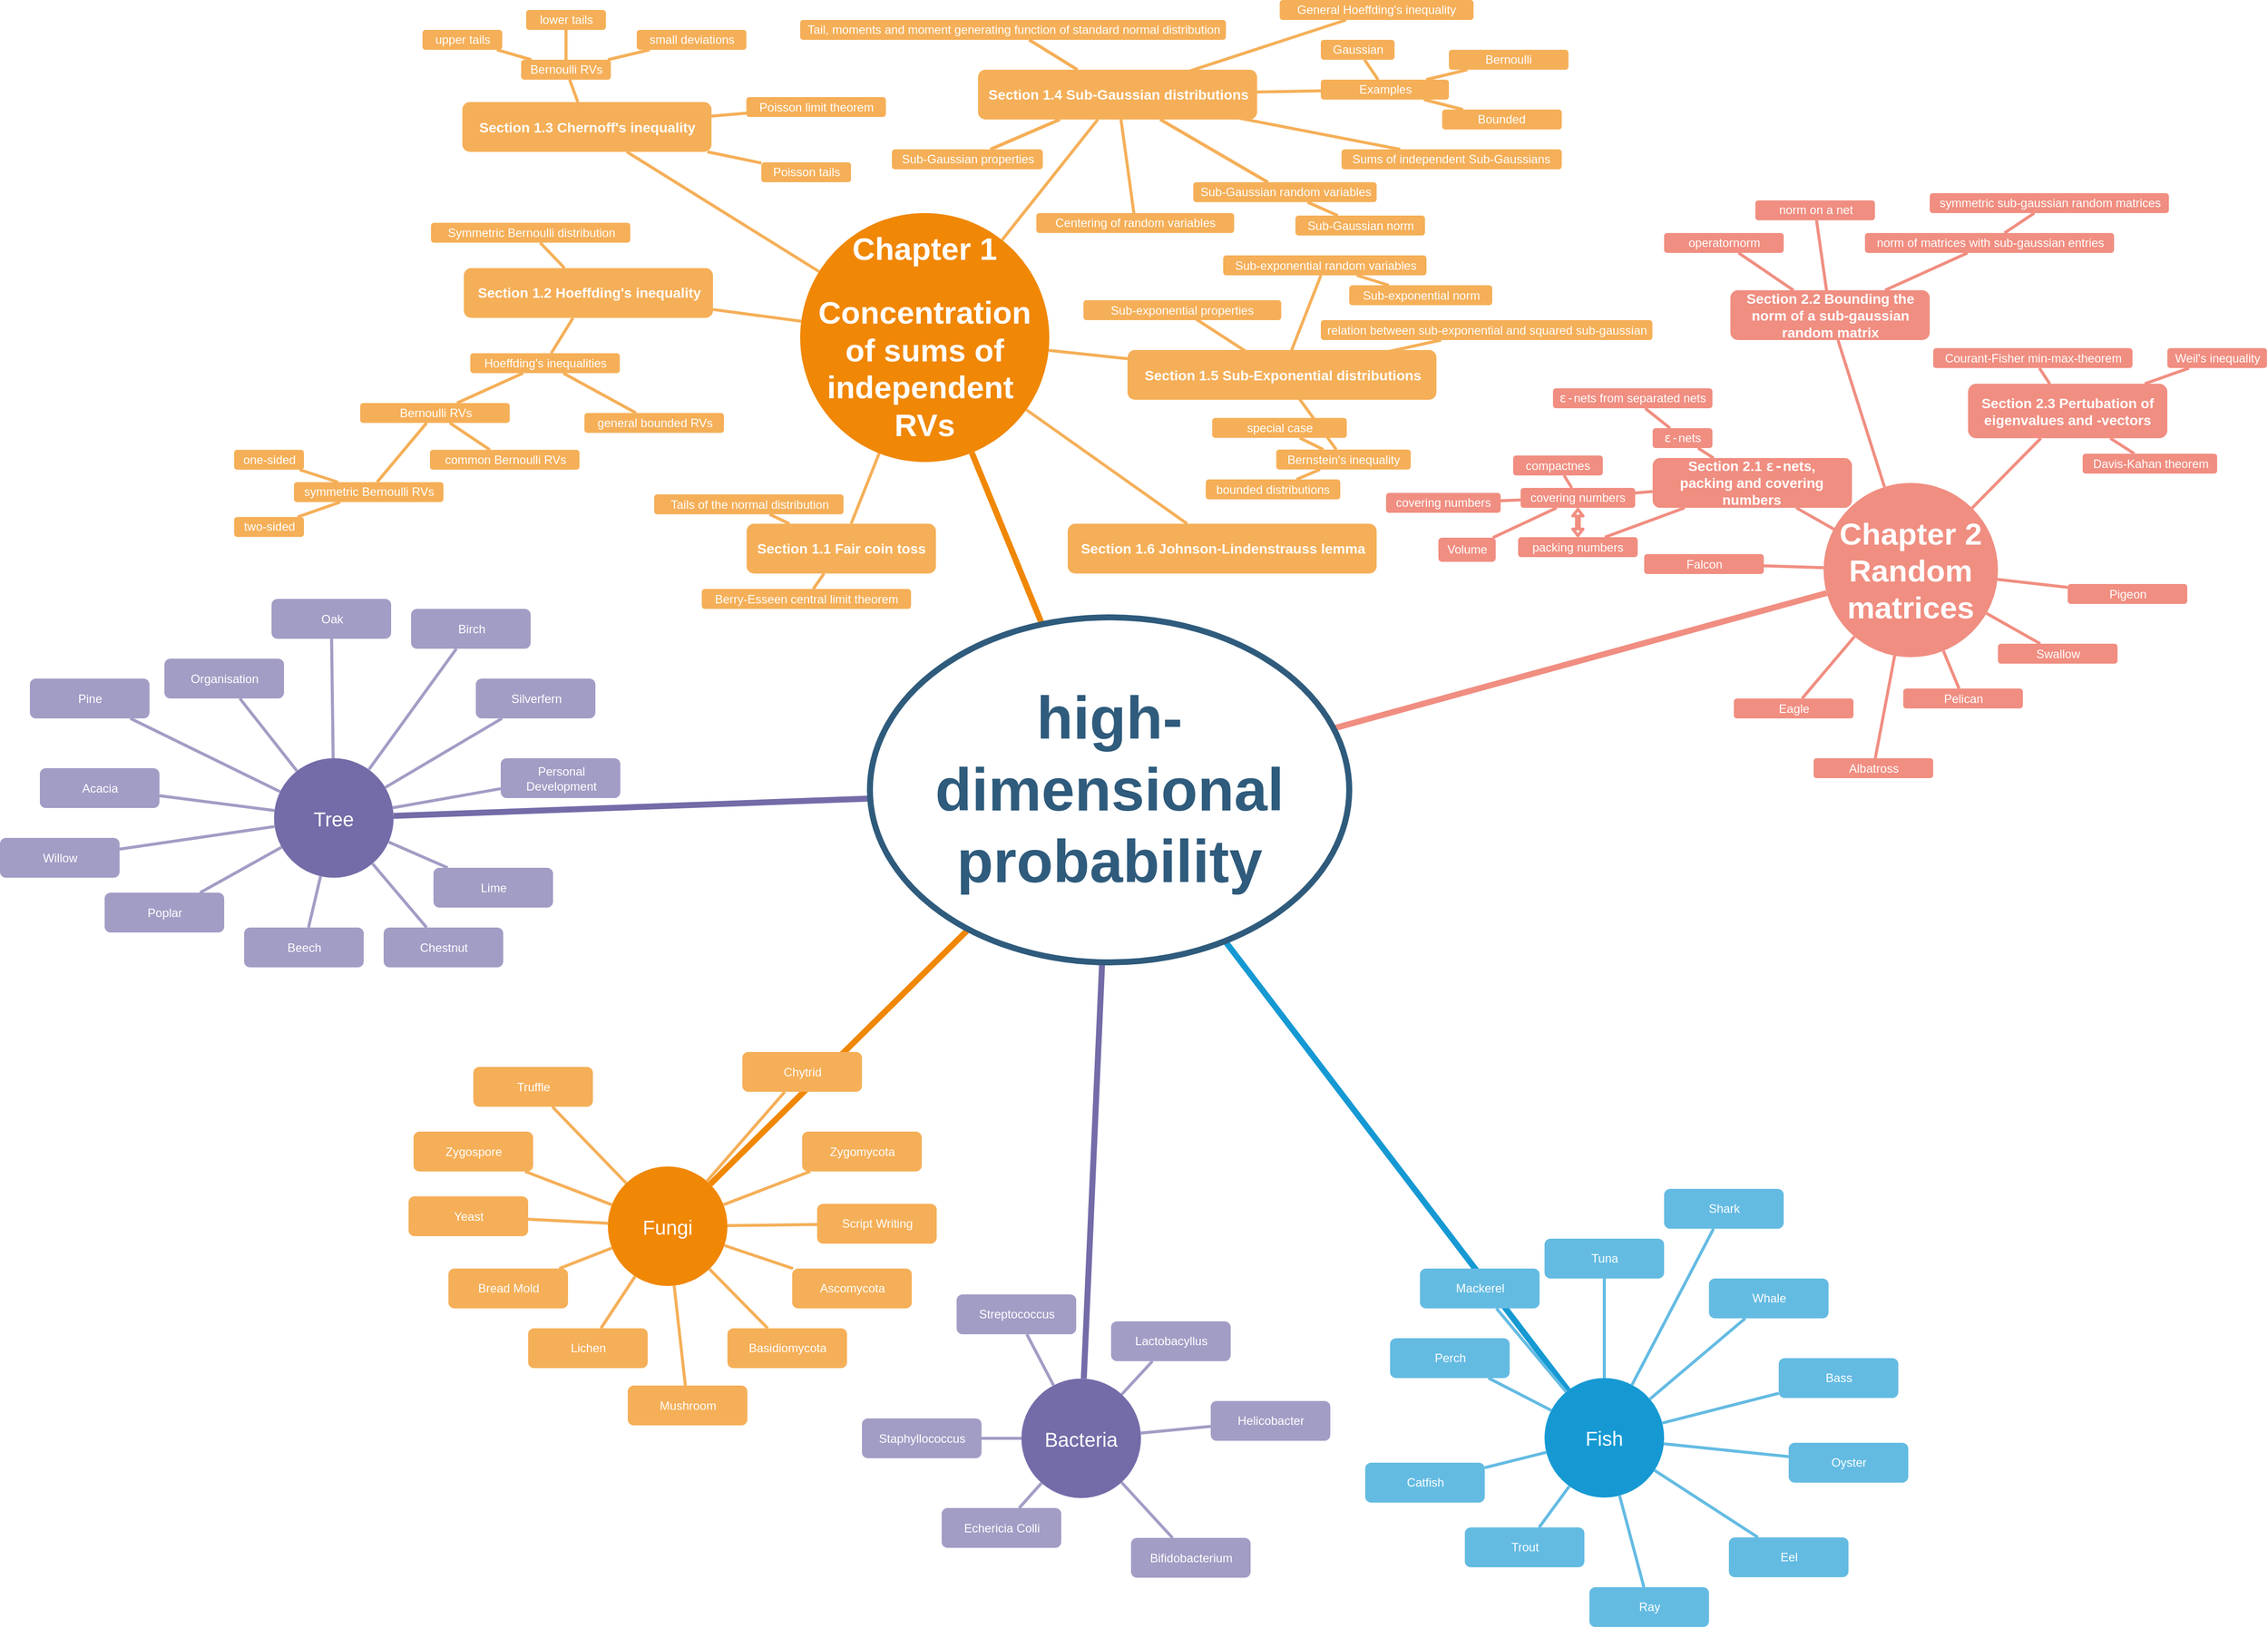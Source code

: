 <mxfile version="13.7.3" type="github">
  <diagram id="6a731a19-8d31-9384-78a2-239565b7b9f0" name="Page-1">
    <mxGraphModel dx="1116" dy="1103" grid="1" gridSize="10" guides="1" tooltips="1" connect="1" arrows="1" fold="1" page="1" pageScale="1" pageWidth="1169" pageHeight="827" background="#ffffff" math="0" shadow="0">
      <root>
        <mxCell id="0" />
        <mxCell id="1" parent="0" />
        <mxCell id="vXRq4L5JsFHw3zMqs7hk-1559" value="" style="edgeStyle=none;orthogonalLoop=1;jettySize=auto;html=1;endArrow=none;strokeColor=#F08E81;strokeWidth=3;fontColor=#FFFFFF;" edge="1" parent="1" target="vXRq4L5JsFHw3zMqs7hk-1558">
          <mxGeometry relative="1" as="geometry">
            <mxPoint x="1909.999" y="562.588" as="sourcePoint" />
          </mxGeometry>
        </mxCell>
        <mxCell id="HAPoIs7WftZeYswxPthf-1596" value="" style="edgeStyle=none;orthogonalLoop=1;jettySize=auto;html=1;endArrow=none;strokeColor=#F5AF58;strokeWidth=3;fontColor=#FFFFFF;exitX=0.5;exitY=0.5;exitDx=0;exitDy=0;exitPerimeter=0;" parent="1" source="HAPoIs7WftZeYswxPthf-1572" target="HAPoIs7WftZeYswxPthf-1595" edge="1">
          <mxGeometry relative="1" as="geometry" />
        </mxCell>
        <mxCell id="HAPoIs7WftZeYswxPthf-1592" value="" style="edgeStyle=none;orthogonalLoop=1;jettySize=auto;html=1;endArrow=none;strokeColor=#F5AF58;strokeWidth=3;fontColor=#FFFFFF;exitX=0.5;exitY=0.5;exitDx=0;exitDy=0;exitPerimeter=0;" parent="1" source="HAPoIs7WftZeYswxPthf-1572" target="HAPoIs7WftZeYswxPthf-1591" edge="1">
          <mxGeometry relative="1" as="geometry" />
        </mxCell>
        <mxCell id="HAPoIs7WftZeYswxPthf-1583" style="edgeStyle=none;orthogonalLoop=1;jettySize=auto;html=1;endArrow=none;strokeColor=#F5AF58;strokeWidth=3;fontColor=#FFFFFF;entryX=0.5;entryY=0.5;entryDx=0;entryDy=0;entryPerimeter=0;exitX=0.5;exitY=0.5;exitDx=0;exitDy=0;exitPerimeter=0;" parent="1" source="HAPoIs7WftZeYswxPthf-1581" target="HAPoIs7WftZeYswxPthf-1572" edge="1">
          <mxGeometry relative="1" as="geometry" />
        </mxCell>
        <mxCell id="HAPoIs7WftZeYswxPthf-1575" value="" style="edgeStyle=none;orthogonalLoop=1;jettySize=auto;html=1;endArrow=none;strokeColor=#F5AF58;strokeWidth=3;fontColor=#FFFFFF;exitX=0.5;exitY=0.5;exitDx=0;exitDy=0;exitPerimeter=0;" parent="1" source="1396" target="HAPoIs7WftZeYswxPthf-1574" edge="1">
          <mxGeometry relative="1" as="geometry" />
        </mxCell>
        <mxCell id="HAPoIs7WftZeYswxPthf-1556" value="" style="edgeStyle=none;orthogonalLoop=1;jettySize=auto;html=1;endArrow=none;strokeColor=#F5AF58;strokeWidth=3;fontColor=#FFFFFF;exitX=0.5;exitY=0.5;exitDx=0;exitDy=0;exitPerimeter=0;" parent="1" source="1396" target="HAPoIs7WftZeYswxPthf-1555" edge="1">
          <mxGeometry relative="1" as="geometry" />
        </mxCell>
        <mxCell id="1351" value="&lt;div style=&quot;font-size: 21px&quot;&gt;&lt;h2&gt;Chapter 1&lt;/h2&gt;&lt;h2&gt;Concentration of sums of independent&amp;nbsp; RVs&lt;/h2&gt;&lt;/div&gt;" style="ellipse;whiteSpace=wrap;html=1;shadow=0;fontFamily=Helvetica;fontSize=20;fontColor=#FFFFFF;align=center;strokeWidth=3;fillColor=#F08705;strokeColor=none;gradientColor=none;rounded=1;" parent="1" vertex="1">
          <mxGeometry x="853" y="234" width="250" height="250" as="geometry" />
        </mxCell>
        <mxCell id="1352" value="&lt;font style=&quot;font-size: 31px&quot;&gt;&lt;b&gt;Chapter 2&lt;br&gt;Random matrices&lt;/b&gt;&lt;/font&gt;" style="ellipse;whiteSpace=wrap;html=1;shadow=0;fontFamily=Helvetica;fontSize=20;fontColor=#FFFFFF;align=center;strokeWidth=3;strokeColor=none;rounded=1;fillColor=#F08E81;" parent="1" vertex="1">
          <mxGeometry x="1880" y="505" width="175" height="175" as="geometry" />
        </mxCell>
        <mxCell id="1353" value="Fish" style="ellipse;whiteSpace=wrap;html=1;shadow=0;fontFamily=Helvetica;fontSize=20;fontColor=#FFFFFF;align=center;strokeWidth=3;fillColor=#1699D3;strokeColor=none;rounded=1;" parent="1" vertex="1">
          <mxGeometry x="1600" y="1404" width="120" height="120" as="geometry" />
        </mxCell>
        <mxCell id="1354" value="Bacteria" style="ellipse;whiteSpace=wrap;html=1;shadow=0;fontFamily=Helvetica;fontSize=20;fontColor=#FFFFFF;align=center;strokeWidth=3;fillColor=#736ca8;strokeColor=none;rounded=1;" parent="1" vertex="1">
          <mxGeometry x="1075" y="1404.5" width="120" height="120" as="geometry" />
        </mxCell>
        <mxCell id="1355" value="Fungi" style="ellipse;whiteSpace=wrap;html=1;shadow=0;fontFamily=Helvetica;fontSize=20;fontColor=#FFFFFF;align=center;strokeWidth=3;fillColor=#F08705;strokeColor=none;rounded=1;" parent="1" vertex="1">
          <mxGeometry x="660" y="1191.5" width="120" height="120" as="geometry" />
        </mxCell>
        <mxCell id="1357" value="&lt;h3&gt;Section 1.1 Fair coin toss&lt;/h3&gt;" style="fillColor=#f5af58;strokeColor=none;strokeWidth=3;shadow=0;html=1;fontColor=#FFFFFF;rounded=1;" parent="1" vertex="1">
          <mxGeometry x="799.25" y="546" width="190" height="50" as="geometry" />
        </mxCell>
        <mxCell id="1360" style="endArrow=none;strokeWidth=6;strokeColor=#f08705;html=1;" parent="1" source="1515" target="1351" edge="1">
          <mxGeometry relative="1" as="geometry" />
        </mxCell>
        <mxCell id="1361" style="endArrow=none;strokeWidth=6;html=1;strokeColor=#F08E81;" parent="1" source="1515" target="1352" edge="1">
          <mxGeometry relative="1" as="geometry" />
        </mxCell>
        <mxCell id="1362" style="endArrow=none;strokeWidth=6;strokeColor=#1699D3;html=1;" parent="1" source="1515" target="1353" edge="1">
          <mxGeometry relative="1" as="geometry" />
        </mxCell>
        <mxCell id="1363" style="endArrow=none;strokeWidth=6;strokeColor=#736CA8;html=1;" parent="1" source="1515" target="1516" edge="1">
          <mxGeometry relative="1" as="geometry" />
        </mxCell>
        <mxCell id="1364" style="endArrow=none;strokeWidth=6;strokeColor=#736ca8;html=1;" parent="1" source="1515" target="1354" edge="1">
          <mxGeometry relative="1" as="geometry" />
        </mxCell>
        <mxCell id="1365" value="" style="edgeStyle=none;endArrow=none;strokeWidth=6;strokeColor=#F08705;html=1;" parent="1" source="1515" target="1355" edge="1">
          <mxGeometry x="194" y="286.5" width="100" height="100" as="geometry">
            <mxPoint x="194" y="386.5" as="sourcePoint" />
            <mxPoint x="294" y="286.5" as="targetPoint" />
          </mxGeometry>
        </mxCell>
        <mxCell id="1388" value="&lt;p&gt;Tails of the normal distribution&lt;/p&gt;" style="fillColor=#f5af58;strokeColor=none;strokeWidth=3;shadow=0;html=1;fontColor=#FFFFFF;rounded=1;" parent="1" vertex="1">
          <mxGeometry x="706.5" y="516.5" width="190" height="20" as="geometry" />
        </mxCell>
        <mxCell id="1390" value="&lt;h3&gt;Section 1.2 Hoeffding&#39;s inequality&lt;/h3&gt;" style="fillColor=#f5af58;strokeColor=none;strokeWidth=3;shadow=0;html=1;fontColor=#FFFFFF;rounded=1;" parent="1" vertex="1">
          <mxGeometry x="515.5" y="289.25" width="250" height="50" as="geometry" />
        </mxCell>
        <mxCell id="dRpMAYWNb-EyF7LgT5x5-1581" value="" style="edgeStyle=none;orthogonalLoop=1;jettySize=auto;html=1;endArrow=none;strokeColor=#F5AF58;strokeWidth=3;fontColor=#FFFFFF;" parent="1" source="1395" target="dRpMAYWNb-EyF7LgT5x5-1580" edge="1">
          <mxGeometry relative="1" as="geometry" />
        </mxCell>
        <mxCell id="1391" value="Symmetric Bernoulli distribution" style="fillColor=#f5af58;strokeColor=none;strokeWidth=3;shadow=0;html=1;fontColor=#FFFFFF;rounded=1;" parent="1" vertex="1">
          <mxGeometry x="482.5" y="243.75" width="200" height="20" as="geometry" />
        </mxCell>
        <mxCell id="MSrnEf6_SX1GNY-UOXhY-1545" value="" style="edgeStyle=none;orthogonalLoop=1;jettySize=auto;html=1;endArrow=none;strokeColor=#F5AF58;strokeWidth=3;fontColor=#FFFFFF;" parent="1" source="dRpMAYWNb-EyF7LgT5x5-1580" target="MSrnEf6_SX1GNY-UOXhY-1542" edge="1">
          <mxGeometry relative="1" as="geometry" />
        </mxCell>
        <mxCell id="MSrnEf6_SX1GNY-UOXhY-1548" value="" style="edgeStyle=none;orthogonalLoop=1;jettySize=auto;html=1;endArrow=none;strokeColor=#F5AF58;strokeWidth=3;fontColor=#FFFFFF;" parent="1" source="dRpMAYWNb-EyF7LgT5x5-1580" target="MSrnEf6_SX1GNY-UOXhY-1547" edge="1">
          <mxGeometry relative="1" as="geometry" />
        </mxCell>
        <mxCell id="dRpMAYWNb-EyF7LgT5x5-1580" value="Bernoulli RVs" style="fillColor=#f5af58;strokeColor=none;strokeWidth=3;shadow=0;html=1;fontColor=#FFFFFF;rounded=1;" parent="1" vertex="1">
          <mxGeometry x="573" y="80" width="90" height="20" as="geometry" />
        </mxCell>
        <mxCell id="MSrnEf6_SX1GNY-UOXhY-1550" value="" style="edgeStyle=none;orthogonalLoop=1;jettySize=auto;html=1;endArrow=none;strokeColor=#F5AF58;strokeWidth=3;fontColor=#FFFFFF;" parent="1" source="1395" target="MSrnEf6_SX1GNY-UOXhY-1549" edge="1">
          <mxGeometry relative="1" as="geometry" />
        </mxCell>
        <mxCell id="MSrnEf6_SX1GNY-UOXhY-1547" value="small deviations" style="fillColor=#f5af58;strokeColor=none;strokeWidth=3;shadow=0;html=1;fontColor=#FFFFFF;rounded=1;" parent="1" vertex="1">
          <mxGeometry x="689" y="50" width="110" height="20" as="geometry" />
        </mxCell>
        <mxCell id="MSrnEf6_SX1GNY-UOXhY-1553" value="" style="edgeStyle=none;orthogonalLoop=1;jettySize=auto;html=1;endArrow=none;strokeColor=#F5AF58;strokeWidth=3;fontColor=#FFFFFF;" parent="1" source="1395" target="MSrnEf6_SX1GNY-UOXhY-1552" edge="1">
          <mxGeometry relative="1" as="geometry" />
        </mxCell>
        <mxCell id="MSrnEf6_SX1GNY-UOXhY-1549" value="Poisson limit theorem" style="fillColor=#f5af58;strokeColor=none;strokeWidth=3;shadow=0;html=1;fontColor=#FFFFFF;rounded=1;" parent="1" vertex="1">
          <mxGeometry x="799" y="117.5" width="140" height="20" as="geometry" />
        </mxCell>
        <mxCell id="MSrnEf6_SX1GNY-UOXhY-1552" value="Poisson tails" style="fillColor=#f5af58;strokeColor=none;strokeWidth=3;shadow=0;html=1;fontColor=#FFFFFF;rounded=1;" parent="1" vertex="1">
          <mxGeometry x="814" y="183" width="90" height="20" as="geometry" />
        </mxCell>
        <mxCell id="MSrnEf6_SX1GNY-UOXhY-1544" value="lower tails" style="fillColor=#f5af58;strokeColor=none;strokeWidth=3;shadow=0;html=1;fontColor=#FFFFFF;rounded=1;" parent="1" vertex="1">
          <mxGeometry x="578" y="30" width="80" height="20" as="geometry" />
        </mxCell>
        <mxCell id="MSrnEf6_SX1GNY-UOXhY-1542" value="&lt;div&gt;upper tails&lt;/div&gt;" style="fillColor=#f5af58;strokeColor=none;strokeWidth=3;shadow=0;html=1;fontColor=#FFFFFF;rounded=1;" parent="1" vertex="1">
          <mxGeometry x="474" y="50" width="80" height="20" as="geometry" />
        </mxCell>
        <mxCell id="dRpMAYWNb-EyF7LgT5x5-1563" value="" style="edgeStyle=none;orthogonalLoop=1;jettySize=auto;html=1;endArrow=none;strokeColor=#F5AF58;strokeWidth=3;fontColor=#FFFFFF;" parent="1" source="dRpMAYWNb-EyF7LgT5x5-1555" target="dRpMAYWNb-EyF7LgT5x5-1573" edge="1">
          <mxGeometry relative="1" as="geometry" />
        </mxCell>
        <mxCell id="dRpMAYWNb-EyF7LgT5x5-1567" value="" style="edgeStyle=none;orthogonalLoop=1;jettySize=auto;html=1;endArrow=none;strokeColor=#F5AF58;strokeWidth=3;fontColor=#FFFFFF;" parent="1" source="dRpMAYWNb-EyF7LgT5x5-1555" target="dRpMAYWNb-EyF7LgT5x5-1566" edge="1">
          <mxGeometry relative="1" as="geometry" />
        </mxCell>
        <mxCell id="dRpMAYWNb-EyF7LgT5x5-1555" value="&lt;div&gt;Hoeffding&#39;s inequalities&lt;/div&gt;" style="fillColor=#f5af58;strokeColor=none;strokeWidth=3;shadow=0;html=1;fontColor=#FFFFFF;rounded=1;" parent="1" vertex="1">
          <mxGeometry x="522" y="374.75" width="150" height="20" as="geometry" />
        </mxCell>
        <mxCell id="dRpMAYWNb-EyF7LgT5x5-1566" value="&lt;div&gt;general bounded RVs&lt;/div&gt;" style="fillColor=#f5af58;strokeColor=none;strokeWidth=3;shadow=0;html=1;fontColor=#FFFFFF;rounded=1;" parent="1" vertex="1">
          <mxGeometry x="636.5" y="434.75" width="140" height="20" as="geometry" />
        </mxCell>
        <mxCell id="dRpMAYWNb-EyF7LgT5x5-1569" value="" style="edgeStyle=none;orthogonalLoop=1;jettySize=auto;html=1;endArrow=none;strokeColor=#F5AF58;strokeWidth=3;fontColor=#FFFFFF;" parent="1" source="dRpMAYWNb-EyF7LgT5x5-1562" target="dRpMAYWNb-EyF7LgT5x5-1568" edge="1">
          <mxGeometry relative="1" as="geometry" />
        </mxCell>
        <mxCell id="dRpMAYWNb-EyF7LgT5x5-1571" value="" style="edgeStyle=none;orthogonalLoop=1;jettySize=auto;html=1;endArrow=none;strokeColor=#F5AF58;strokeWidth=3;fontColor=#FFFFFF;" parent="1" source="dRpMAYWNb-EyF7LgT5x5-1562" target="dRpMAYWNb-EyF7LgT5x5-1570" edge="1">
          <mxGeometry relative="1" as="geometry" />
        </mxCell>
        <mxCell id="dRpMAYWNb-EyF7LgT5x5-1574" value="" style="edgeStyle=none;orthogonalLoop=1;jettySize=auto;html=1;endArrow=none;strokeColor=#F5AF58;strokeWidth=3;fontColor=#FFFFFF;" parent="1" source="dRpMAYWNb-EyF7LgT5x5-1562" target="dRpMAYWNb-EyF7LgT5x5-1573" edge="1">
          <mxGeometry relative="1" as="geometry">
            <mxPoint x="420" y="460.25" as="targetPoint" />
          </mxGeometry>
        </mxCell>
        <mxCell id="dRpMAYWNb-EyF7LgT5x5-1562" value="&lt;div&gt;symmetric Bernoulli RVs&lt;/div&gt;" style="fillColor=#f5af58;strokeColor=none;strokeWidth=3;shadow=0;html=1;fontColor=#FFFFFF;rounded=1;" parent="1" vertex="1">
          <mxGeometry x="345" y="504.25" width="150" height="20" as="geometry" />
        </mxCell>
        <mxCell id="dRpMAYWNb-EyF7LgT5x5-1577" value="" style="edgeStyle=none;orthogonalLoop=1;jettySize=auto;html=1;endArrow=none;strokeColor=#F5AF58;strokeWidth=3;fontColor=#FFFFFF;" parent="1" source="dRpMAYWNb-EyF7LgT5x5-1573" target="dRpMAYWNb-EyF7LgT5x5-1576" edge="1">
          <mxGeometry relative="1" as="geometry" />
        </mxCell>
        <mxCell id="dRpMAYWNb-EyF7LgT5x5-1573" value="&lt;div&gt;Bernoulli RVs&lt;/div&gt;" style="fillColor=#f5af58;strokeColor=none;strokeWidth=3;shadow=0;html=1;fontColor=#FFFFFF;rounded=1;" parent="1" vertex="1">
          <mxGeometry x="411.5" y="424.75" width="150" height="20" as="geometry" />
        </mxCell>
        <mxCell id="dRpMAYWNb-EyF7LgT5x5-1576" value="common Bernoulli RVs" style="fillColor=#f5af58;strokeColor=none;strokeWidth=3;shadow=0;html=1;fontColor=#FFFFFF;rounded=1;" parent="1" vertex="1">
          <mxGeometry x="481.5" y="471.75" width="150" height="20" as="geometry" />
        </mxCell>
        <mxCell id="dRpMAYWNb-EyF7LgT5x5-1570" value="two-sided" style="fillColor=#f5af58;strokeColor=none;strokeWidth=3;shadow=0;html=1;fontColor=#FFFFFF;rounded=1;" parent="1" vertex="1">
          <mxGeometry x="285" y="539.25" width="70" height="20" as="geometry" />
        </mxCell>
        <mxCell id="dRpMAYWNb-EyF7LgT5x5-1568" value="one-sided" style="fillColor=#f5af58;strokeColor=none;strokeWidth=3;shadow=0;html=1;fontColor=#FFFFFF;rounded=1;" parent="1" vertex="1">
          <mxGeometry x="285" y="471.75" width="70" height="20" as="geometry" />
        </mxCell>
        <mxCell id="dRpMAYWNb-EyF7LgT5x5-1552" value="&lt;p&gt;Berry-Esseen central limit theorem&lt;/p&gt;" style="fillColor=#f5af58;strokeColor=none;strokeWidth=3;shadow=0;html=1;fontColor=#FFFFFF;rounded=1;" parent="1" vertex="1">
          <mxGeometry x="754.25" y="611.5" width="210" height="20" as="geometry" />
        </mxCell>
        <mxCell id="1395" value="&lt;h3&gt;Section 1.3 Chernoff&#39;s inequality&lt;/h3&gt;" style="fillColor=#f5af58;strokeColor=none;strokeWidth=3;shadow=0;html=1;fontColor=#FFFFFF;rounded=1;" parent="1" vertex="1">
          <mxGeometry x="514" y="122.5" width="250" height="50" as="geometry" />
        </mxCell>
        <mxCell id="HAPoIs7WftZeYswxPthf-1542" value="" style="edgeStyle=none;orthogonalLoop=1;jettySize=auto;html=1;endArrow=none;strokeColor=#F5AF58;strokeWidth=3;" parent="1" source="1396" target="MSrnEf6_SX1GNY-UOXhY-1554" edge="1">
          <mxGeometry relative="1" as="geometry" />
        </mxCell>
        <mxCell id="HAPoIs7WftZeYswxPthf-1544" value="" style="edgeStyle=none;orthogonalLoop=1;jettySize=auto;html=1;endArrow=none;strokeColor=#F5AF58;strokeWidth=3;" parent="1" source="1396" target="HAPoIs7WftZeYswxPthf-1543" edge="1">
          <mxGeometry relative="1" as="geometry" />
        </mxCell>
        <mxCell id="HAPoIs7WftZeYswxPthf-1552" value="" style="edgeStyle=none;orthogonalLoop=1;jettySize=auto;html=1;endArrow=none;strokeColor=#F5AF58;strokeWidth=3;fontColor=#FFFFFF;" parent="1" source="1396" target="1397" edge="1">
          <mxGeometry relative="1" as="geometry" />
        </mxCell>
        <mxCell id="HAPoIs7WftZeYswxPthf-1553" value="" style="edgeStyle=none;orthogonalLoop=1;jettySize=auto;html=1;endArrow=none;strokeColor=#F5AF58;strokeWidth=3;fontColor=#FFFFFF;" parent="1" source="1396" target="1398" edge="1">
          <mxGeometry relative="1" as="geometry" />
        </mxCell>
        <mxCell id="HAPoIs7WftZeYswxPthf-1554" value="" style="edgeStyle=none;orthogonalLoop=1;jettySize=auto;html=1;endArrow=none;strokeColor=#F5AF58;strokeWidth=3;fontColor=#FFFFFF;" parent="1" source="1396" target="1397" edge="1">
          <mxGeometry relative="1" as="geometry" />
        </mxCell>
        <mxCell id="HAPoIs7WftZeYswxPthf-1558" value="" style="edgeStyle=none;orthogonalLoop=1;jettySize=auto;html=1;endArrow=none;strokeColor=#F5AF58;strokeWidth=3;fontColor=#FFFFFF;" parent="1" source="1396" target="MSrnEf6_SX1GNY-UOXhY-1554" edge="1">
          <mxGeometry relative="1" as="geometry" />
        </mxCell>
        <mxCell id="HAPoIs7WftZeYswxPthf-1560" value="" style="edgeStyle=none;orthogonalLoop=1;jettySize=auto;html=1;endArrow=none;strokeColor=#F5AF58;strokeWidth=3;fontColor=#FFFFFF;" parent="1" source="1396" target="HAPoIs7WftZeYswxPthf-1559" edge="1">
          <mxGeometry relative="1" as="geometry" />
        </mxCell>
        <mxCell id="HAPoIs7WftZeYswxPthf-1568" value="" style="edgeStyle=none;orthogonalLoop=1;jettySize=auto;html=1;endArrow=none;strokeColor=#F5AF58;strokeWidth=3;fontColor=#FFFFFF;" parent="1" source="1396" target="1398" edge="1">
          <mxGeometry relative="1" as="geometry" />
        </mxCell>
        <mxCell id="HAPoIs7WftZeYswxPthf-1569" value="" style="edgeStyle=none;orthogonalLoop=1;jettySize=auto;html=1;endArrow=none;strokeColor=#F5AF58;strokeWidth=3;fontColor=#FFFFFF;" parent="1" source="1396" target="1398" edge="1">
          <mxGeometry relative="1" as="geometry" />
        </mxCell>
        <mxCell id="HAPoIs7WftZeYswxPthf-1573" value="" style="edgeStyle=none;orthogonalLoop=1;jettySize=auto;html=1;endArrow=none;strokeColor=#F5AF58;strokeWidth=3;fontColor=#FFFFFF;" parent="1" source="1351" target="HAPoIs7WftZeYswxPthf-1572" edge="1">
          <mxGeometry relative="1" as="geometry" />
        </mxCell>
        <mxCell id="1396" value="&lt;h3&gt;Section 1.4 Sub-Gaussian distributions&lt;/h3&gt;" style="fillColor=#f5af58;strokeColor=none;strokeWidth=3;shadow=0;html=1;fontColor=#FFFFFF;rounded=1;" parent="1" vertex="1">
          <mxGeometry x="1031.5" y="90" width="280" height="50" as="geometry" />
        </mxCell>
        <mxCell id="MSrnEf6_SX1GNY-UOXhY-1555" value="" style="edgeStyle=none;orthogonalLoop=1;jettySize=auto;html=1;endArrow=none;strokeColor=#F5AF58;strokeWidth=3;fontColor=#FFFFFF;" parent="1" source="1396" target="MSrnEf6_SX1GNY-UOXhY-1554" edge="1">
          <mxGeometry relative="1" as="geometry" />
        </mxCell>
        <mxCell id="1397" value="Tail, moments and moment generating function of standard normal distribution" style="fillColor=#f5af58;strokeColor=none;strokeWidth=3;shadow=0;html=1;fontColor=#FFFFFF;rounded=1;" parent="1" vertex="1">
          <mxGeometry x="853" y="40" width="427.25" height="20" as="geometry" />
        </mxCell>
        <mxCell id="HAPoIs7WftZeYswxPthf-1586" value="" style="edgeStyle=none;orthogonalLoop=1;jettySize=auto;html=1;endArrow=none;strokeColor=#F5AF58;strokeWidth=3;fontColor=#FFFFFF;exitX=0.5;exitY=0.5;exitDx=0;exitDy=0;exitPerimeter=0;" parent="1" source="HAPoIs7WftZeYswxPthf-1572" target="HAPoIs7WftZeYswxPthf-1585" edge="1">
          <mxGeometry relative="1" as="geometry" />
        </mxCell>
        <mxCell id="HAPoIs7WftZeYswxPthf-1588" value="" style="edgeStyle=none;orthogonalLoop=1;jettySize=auto;html=1;endArrow=none;strokeColor=#F5AF58;strokeWidth=3;fontColor=#FFFFFF;" parent="1" source="MSrnEf6_SX1GNY-UOXhY-1554" target="HAPoIs7WftZeYswxPthf-1587" edge="1">
          <mxGeometry relative="1" as="geometry" />
        </mxCell>
        <mxCell id="MSrnEf6_SX1GNY-UOXhY-1554" value="Sub-Gaussian random variables" style="fillColor=#f5af58;strokeColor=none;strokeWidth=3;shadow=0;html=1;fontColor=#FFFFFF;rounded=1;" parent="1" vertex="1">
          <mxGeometry x="1247.5" y="203" width="184" height="20" as="geometry" />
        </mxCell>
        <mxCell id="1398" value="Sub-Gaussian properties" style="fillColor=#f5af58;strokeColor=none;strokeWidth=3;shadow=0;html=1;fontColor=#FFFFFF;rounded=1;" parent="1" vertex="1">
          <mxGeometry x="945" y="170" width="151.5" height="20" as="geometry" />
        </mxCell>
        <mxCell id="1399" value="" style="edgeStyle=none;endArrow=none;strokeWidth=3;strokeColor=#F5AF58;html=1;" parent="1" source="1351" target="1357" edge="1">
          <mxGeometry x="-213.5" y="95.5" width="100" height="100" as="geometry">
            <mxPoint x="872.58" y="438.504" as="sourcePoint" />
            <mxPoint x="-113.5" y="95.5" as="targetPoint" />
          </mxGeometry>
        </mxCell>
        <mxCell id="1400" value="" style="edgeStyle=none;endArrow=none;strokeWidth=3;strokeColor=#F5AF58;html=1;" parent="1" source="1357" target="1388" edge="1">
          <mxGeometry x="23.75" y="145" width="100" height="100" as="geometry">
            <mxPoint x="1079.144" y="446.831" as="sourcePoint" />
            <mxPoint x="123.75" y="145" as="targetPoint" />
          </mxGeometry>
        </mxCell>
        <mxCell id="1401" value="" style="edgeStyle=none;endArrow=none;strokeWidth=3;strokeColor=#F5AF58;html=1;" parent="1" source="1357" target="dRpMAYWNb-EyF7LgT5x5-1552" edge="1">
          <mxGeometry x="23.75" y="145" width="100" height="100" as="geometry">
            <mxPoint x="1070.384" y="408.925" as="sourcePoint" />
            <mxPoint x="853.833" y="611.5" as="targetPoint" />
          </mxGeometry>
        </mxCell>
        <mxCell id="1402" value="" style="edgeStyle=none;endArrow=none;strokeWidth=3;strokeColor=#F5AF58;html=1;" parent="1" source="1351" target="1390" edge="1">
          <mxGeometry x="-213.5" y="95.5" width="100" height="100" as="geometry">
            <mxPoint x="838.645" y="319.215" as="sourcePoint" />
            <mxPoint x="-113.5" y="95.5" as="targetPoint" />
          </mxGeometry>
        </mxCell>
        <mxCell id="1403" value="" style="edgeStyle=none;endArrow=none;strokeWidth=3;strokeColor=#F5AF58;html=1;" parent="1" source="1390" target="1391" edge="1">
          <mxGeometry x="-153.5" y="148.75" width="100" height="100" as="geometry">
            <mxPoint x="919.915" y="335.161" as="sourcePoint" />
            <mxPoint x="-53.5" y="148.75" as="targetPoint" />
          </mxGeometry>
        </mxCell>
        <mxCell id="1407" value="" style="edgeStyle=none;endArrow=none;strokeWidth=3;strokeColor=#F5AF58;html=1;" parent="1" source="1351" target="1395" edge="1">
          <mxGeometry x="-183.5" y="95.5" width="100" height="100" as="geometry">
            <mxPoint x="-183.5" y="195.5" as="sourcePoint" />
            <mxPoint x="-83.5" y="95.5" as="targetPoint" />
          </mxGeometry>
        </mxCell>
        <mxCell id="1408" value="" style="edgeStyle=none;endArrow=none;strokeWidth=3;strokeColor=#F5AF58;html=1;" parent="1" source="1351" target="1396" edge="1">
          <mxGeometry x="-183.5" y="95.5" width="100" height="100" as="geometry">
            <mxPoint x="-183.5" y="195.5" as="sourcePoint" />
            <mxPoint x="-83.5" y="95.5" as="targetPoint" />
          </mxGeometry>
        </mxCell>
        <mxCell id="1409" value="" style="edgeStyle=none;endArrow=none;strokeWidth=3;strokeColor=#F5AF58;html=1;" parent="1" source="1396" target="1397" edge="1">
          <mxGeometry x="-347.75" y="-153" width="100" height="100" as="geometry">
            <mxPoint x="-347.75" y="-53" as="sourcePoint" />
            <mxPoint x="-247.75" y="-153" as="targetPoint" />
          </mxGeometry>
        </mxCell>
        <mxCell id="1410" value="" style="edgeStyle=none;endArrow=none;strokeWidth=3;strokeColor=#F5AF58;html=1;" parent="1" source="1396" target="1398" edge="1">
          <mxGeometry x="-347.75" y="-153" width="100" height="100" as="geometry">
            <mxPoint x="-347.75" y="-53" as="sourcePoint" />
            <mxPoint x="-247.75" y="-153" as="targetPoint" />
          </mxGeometry>
        </mxCell>
        <mxCell id="1411" value="Eagle" style="fillColor=#f08e81;strokeColor=none;strokeWidth=3;shadow=0;html=1;fontColor=#FFFFFF;rounded=1;" parent="1" vertex="1">
          <mxGeometry x="1790" y="721.5" width="120" height="20" as="geometry" />
        </mxCell>
        <mxCell id="1412" value="Pigeon" style="fillColor=#f08e81;strokeColor=none;strokeWidth=3;shadow=0;html=1;fontColor=#FFFFFF;rounded=1;" parent="1" vertex="1">
          <mxGeometry x="2125" y="606.5" width="120" height="20" as="geometry" />
        </mxCell>
        <mxCell id="1414" value="Falcon" style="fillColor=#f08e81;strokeColor=none;strokeWidth=3;shadow=0;html=1;fontColor=#FFFFFF;rounded=1;" parent="1" vertex="1">
          <mxGeometry x="1700" y="576.5" width="120" height="20" as="geometry" />
        </mxCell>
        <mxCell id="vXRq4L5JsFHw3zMqs7hk-1543" value="" style="edgeStyle=none;orthogonalLoop=1;jettySize=auto;html=1;endArrow=none;strokeColor=#F08E81;strokeWidth=3;fontColor=#FFFFFF;" edge="1" parent="1" source="vXRq4L5JsFHw3zMqs7hk-1558" target="vXRq4L5JsFHw3zMqs7hk-1542">
          <mxGeometry relative="1" as="geometry" />
        </mxCell>
        <mxCell id="vXRq4L5JsFHw3zMqs7hk-1545" value="" style="edgeStyle=none;orthogonalLoop=1;jettySize=auto;html=1;endArrow=none;strokeColor=#F08E81;strokeWidth=3;fontColor=#FFFFFF;" edge="1" parent="1" source="vXRq4L5JsFHw3zMqs7hk-1558" target="vXRq4L5JsFHw3zMqs7hk-1544">
          <mxGeometry relative="1" as="geometry" />
        </mxCell>
        <mxCell id="vXRq4L5JsFHw3zMqs7hk-1549" value="" style="edgeStyle=none;orthogonalLoop=1;jettySize=auto;html=1;endArrow=none;strokeColor=#F08E81;strokeWidth=3;fontColor=#FFFFFF;" edge="1" parent="1" source="1416" target="vXRq4L5JsFHw3zMqs7hk-1548">
          <mxGeometry relative="1" as="geometry" />
        </mxCell>
        <mxCell id="1416" value="&lt;span style=&quot;font-family: monospace , monospace&quot;&gt;&lt;font style=&quot;font-size: 12px&quot;&gt;ɛ-&lt;/font&gt;&lt;/span&gt;&lt;font style=&quot;font-size: 12px&quot;&gt;nets&lt;/font&gt;" style="fillColor=#f08e81;strokeColor=none;strokeWidth=3;shadow=0;html=1;fontColor=#FFFFFF;rounded=1;" parent="1" vertex="1">
          <mxGeometry x="1708.47" y="450" width="60" height="20" as="geometry" />
        </mxCell>
        <mxCell id="vXRq4L5JsFHw3zMqs7hk-1565" value="" style="edgeStyle=none;orthogonalLoop=1;jettySize=auto;html=1;endArrow=none;strokeColor=#F08E81;strokeWidth=3;fontColor=#FFFFFF;" edge="1" parent="1" source="vXRq4L5JsFHw3zMqs7hk-1560" target="vXRq4L5JsFHw3zMqs7hk-1564">
          <mxGeometry relative="1" as="geometry" />
        </mxCell>
        <mxCell id="vXRq4L5JsFHw3zMqs7hk-1567" value="" style="edgeStyle=none;orthogonalLoop=1;jettySize=auto;html=1;endArrow=none;strokeColor=#F08E81;strokeWidth=3;fontColor=#FFFFFF;" edge="1" parent="1" source="vXRq4L5JsFHw3zMqs7hk-1560" target="vXRq4L5JsFHw3zMqs7hk-1566">
          <mxGeometry relative="1" as="geometry" />
        </mxCell>
        <mxCell id="1417" value="norm on a net" style="fillColor=#f08e81;strokeColor=none;strokeWidth=3;shadow=0;html=1;fontColor=#FFFFFF;rounded=1;" parent="1" vertex="1">
          <mxGeometry x="1811.53" y="221.25" width="120" height="20" as="geometry" />
        </mxCell>
        <mxCell id="vXRq4L5JsFHw3zMqs7hk-1574" value="" style="edgeStyle=none;orthogonalLoop=1;jettySize=auto;html=1;endArrow=none;strokeColor=#F08E81;strokeWidth=3;fontColor=#FFFFFF;" edge="1" parent="1" source="vXRq4L5JsFHw3zMqs7hk-1570" target="vXRq4L5JsFHw3zMqs7hk-1573">
          <mxGeometry relative="1" as="geometry" />
        </mxCell>
        <mxCell id="vXRq4L5JsFHw3zMqs7hk-1576" value="" style="edgeStyle=none;orthogonalLoop=1;jettySize=auto;html=1;endArrow=none;strokeColor=#F08E81;strokeWidth=3;fontColor=#FFFFFF;" edge="1" parent="1" source="vXRq4L5JsFHw3zMqs7hk-1570" target="vXRq4L5JsFHw3zMqs7hk-1575">
          <mxGeometry relative="1" as="geometry" />
        </mxCell>
        <mxCell id="1418" value="Courant-Fisher min-max-theorem" style="fillColor=#f08e81;strokeColor=none;strokeWidth=3;shadow=0;html=1;fontColor=#FFFFFF;rounded=1;" parent="1" vertex="1">
          <mxGeometry x="1990" y="369.67" width="200" height="20" as="geometry" />
        </mxCell>
        <mxCell id="1420" value="Albatross" style="fillColor=#f08e81;strokeColor=none;strokeWidth=3;shadow=0;html=1;fontColor=#FFFFFF;rounded=1;" parent="1" vertex="1">
          <mxGeometry x="1870" y="781.5" width="120" height="20" as="geometry" />
        </mxCell>
        <mxCell id="1421" value="Pelican" style="fillColor=#f08e81;strokeColor=none;strokeWidth=3;shadow=0;html=1;fontColor=#FFFFFF;rounded=1;" parent="1" vertex="1">
          <mxGeometry x="1960" y="711.5" width="120" height="20" as="geometry" />
        </mxCell>
        <mxCell id="1422" value="Swallow" style="fillColor=#f08e81;strokeColor=none;strokeWidth=3;shadow=0;html=1;fontColor=#FFFFFF;rounded=1;" parent="1" vertex="1">
          <mxGeometry x="2055" y="666.5" width="120" height="20" as="geometry" />
        </mxCell>
        <mxCell id="1423" value="" style="edgeStyle=none;endArrow=none;strokeWidth=3;strokeColor=#F08E81;html=1;" parent="1" source="1352" target="1411" edge="1">
          <mxGeometry x="210" y="311.5" width="100" height="100" as="geometry">
            <mxPoint x="210" y="411.5" as="sourcePoint" />
            <mxPoint x="310" y="311.5" as="targetPoint" />
          </mxGeometry>
        </mxCell>
        <mxCell id="1425" value="" style="edgeStyle=none;endArrow=none;strokeWidth=3;strokeColor=#F08E81;html=1;" parent="1" source="1352" target="1414" edge="1">
          <mxGeometry x="210" y="311.5" width="100" height="100" as="geometry">
            <mxPoint x="210" y="411.5" as="sourcePoint" />
            <mxPoint x="310" y="311.5" as="targetPoint" />
          </mxGeometry>
        </mxCell>
        <mxCell id="1427" value="" style="edgeStyle=none;endArrow=none;strokeWidth=3;strokeColor=#F08E81;html=1;" parent="1" source="vXRq4L5JsFHw3zMqs7hk-1558" target="1416" edge="1">
          <mxGeometry x="228.47" y="325" width="100" height="100" as="geometry">
            <mxPoint x="228.47" y="425" as="sourcePoint" />
            <mxPoint x="328.47" y="325" as="targetPoint" />
          </mxGeometry>
        </mxCell>
        <mxCell id="1428" value="" style="edgeStyle=none;endArrow=none;strokeWidth=3;strokeColor=#F08E81;html=1;" parent="1" source="vXRq4L5JsFHw3zMqs7hk-1560" target="1417" edge="1">
          <mxGeometry x="141.53" y="289" width="100" height="100" as="geometry">
            <mxPoint x="141.53" y="389" as="sourcePoint" />
            <mxPoint x="241.53" y="289" as="targetPoint" />
          </mxGeometry>
        </mxCell>
        <mxCell id="1429" value="" style="edgeStyle=none;endArrow=none;strokeWidth=3;strokeColor=#F08E81;html=1;" parent="1" source="vXRq4L5JsFHw3zMqs7hk-1570" target="1418" edge="1">
          <mxGeometry x="235" y="322.92" width="100" height="100" as="geometry">
            <mxPoint x="235" y="422.92" as="sourcePoint" />
            <mxPoint x="335" y="322.92" as="targetPoint" />
          </mxGeometry>
        </mxCell>
        <mxCell id="1431" value="" style="edgeStyle=none;endArrow=none;strokeWidth=3;strokeColor=#F08E81;html=1;" parent="1" source="1352" target="1412" edge="1">
          <mxGeometry x="210" y="311.5" width="100" height="100" as="geometry">
            <mxPoint x="210" y="411.5" as="sourcePoint" />
            <mxPoint x="310" y="311.5" as="targetPoint" />
          </mxGeometry>
        </mxCell>
        <mxCell id="1432" value="" style="edgeStyle=none;endArrow=none;strokeWidth=3;strokeColor=#F08E81;html=1;" parent="1" source="1352" target="1422" edge="1">
          <mxGeometry x="210" y="311.5" width="100" height="100" as="geometry">
            <mxPoint x="210" y="411.5" as="sourcePoint" />
            <mxPoint x="310" y="311.5" as="targetPoint" />
          </mxGeometry>
        </mxCell>
        <mxCell id="1433" value="" style="edgeStyle=none;endArrow=none;strokeWidth=3;strokeColor=#F08E81;html=1;" parent="1" source="1352" target="1421" edge="1">
          <mxGeometry x="210" y="311.5" width="100" height="100" as="geometry">
            <mxPoint x="210" y="411.5" as="sourcePoint" />
            <mxPoint x="310" y="311.5" as="targetPoint" />
          </mxGeometry>
        </mxCell>
        <mxCell id="1434" value="" style="edgeStyle=none;endArrow=none;strokeWidth=3;strokeColor=#F08E81;html=1;" parent="1" source="1352" target="1420" edge="1">
          <mxGeometry x="210" y="311.5" width="100" height="100" as="geometry">
            <mxPoint x="210" y="411.5" as="sourcePoint" />
            <mxPoint x="310" y="311.5" as="targetPoint" />
          </mxGeometry>
        </mxCell>
        <mxCell id="1435" value="Perch" style="fillColor=#64BBE2;strokeColor=none;strokeWidth=3;shadow=0;html=1;fontColor=#FFFFFF;rounded=1;" parent="1" vertex="1">
          <mxGeometry x="1445" y="1364" width="120" height="40" as="geometry" />
        </mxCell>
        <mxCell id="1436" value="Mackerel" style="fillColor=#64BBE2;strokeColor=none;strokeWidth=3;shadow=0;html=1;fontColor=#FFFFFF;rounded=1;" parent="1" vertex="1">
          <mxGeometry x="1475" y="1294" width="120" height="40" as="geometry" />
        </mxCell>
        <mxCell id="1437" value="Tuna" style="fillColor=#64BBE2;strokeColor=none;strokeWidth=3;shadow=0;html=1;fontColor=#FFFFFF;rounded=1;" parent="1" vertex="1">
          <mxGeometry x="1600" y="1264" width="120" height="40" as="geometry" />
        </mxCell>
        <mxCell id="1438" value="Shark" style="fillColor=#64BBE2;strokeColor=none;strokeWidth=3;shadow=0;html=1;fontColor=#FFFFFF;rounded=1;" parent="1" vertex="1">
          <mxGeometry x="1720" y="1214" width="120" height="40" as="geometry" />
        </mxCell>
        <mxCell id="1439" value="Whale" style="fillColor=#64BBE2;strokeColor=none;strokeWidth=3;shadow=0;html=1;fontColor=#FFFFFF;rounded=1;" parent="1" vertex="1">
          <mxGeometry x="1765" y="1304" width="120" height="40" as="geometry" />
        </mxCell>
        <mxCell id="1440" value="Bass" style="fillColor=#64BBE2;strokeColor=none;strokeWidth=3;shadow=0;html=1;fontColor=#FFFFFF;rounded=1;" parent="1" vertex="1">
          <mxGeometry x="1835" y="1384" width="120" height="40" as="geometry" />
        </mxCell>
        <mxCell id="1441" value="Eel" style="fillColor=#64BBE2;strokeColor=none;strokeWidth=3;shadow=0;html=1;fontColor=#FFFFFF;rounded=1;" parent="1" vertex="1">
          <mxGeometry x="1785" y="1564" width="120" height="40" as="geometry" />
        </mxCell>
        <mxCell id="1442" value="Oyster" style="fillColor=#64BBE2;strokeColor=none;strokeWidth=3;shadow=0;html=1;fontColor=#FFFFFF;rounded=1;" parent="1" vertex="1">
          <mxGeometry x="1845" y="1469" width="120" height="40" as="geometry" />
        </mxCell>
        <mxCell id="1443" value="Ray" style="fillColor=#64BBE2;strokeColor=none;strokeWidth=3;shadow=0;html=1;fontColor=#FFFFFF;rounded=1;" parent="1" vertex="1">
          <mxGeometry x="1645" y="1614" width="120" height="40" as="geometry" />
        </mxCell>
        <mxCell id="1444" value="Trout" style="fillColor=#64BBE2;strokeColor=none;strokeWidth=3;shadow=0;html=1;fontColor=#FFFFFF;rounded=1;" parent="1" vertex="1">
          <mxGeometry x="1520" y="1554" width="120" height="40" as="geometry" />
        </mxCell>
        <mxCell id="1445" value="Catfish" style="fillColor=#64BBE2;strokeColor=none;strokeWidth=3;shadow=0;html=1;fontColor=#FFFFFF;rounded=1;" parent="1" vertex="1">
          <mxGeometry x="1420" y="1489" width="120" height="40" as="geometry" />
        </mxCell>
        <mxCell id="1446" value="" style="edgeStyle=none;endArrow=none;strokeWidth=3;strokeColor=#64BBE2;html=1;" parent="1" source="1353" target="1435" edge="1">
          <mxGeometry x="-360" y="794" width="100" height="100" as="geometry">
            <mxPoint x="-360" y="894" as="sourcePoint" />
            <mxPoint x="-260" y="794" as="targetPoint" />
          </mxGeometry>
        </mxCell>
        <mxCell id="1447" value="" style="edgeStyle=none;endArrow=none;strokeWidth=3;strokeColor=#64BBE2;html=1;" parent="1" source="1353" target="1436" edge="1">
          <mxGeometry x="-360" y="794" width="100" height="100" as="geometry">
            <mxPoint x="-360" y="894" as="sourcePoint" />
            <mxPoint x="-260" y="794" as="targetPoint" />
          </mxGeometry>
        </mxCell>
        <mxCell id="1448" value="" style="edgeStyle=none;endArrow=none;strokeWidth=3;strokeColor=#64BBE2;html=1;" parent="1" source="1353" target="1437" edge="1">
          <mxGeometry x="-360" y="794" width="100" height="100" as="geometry">
            <mxPoint x="-360" y="894" as="sourcePoint" />
            <mxPoint x="-260" y="794" as="targetPoint" />
          </mxGeometry>
        </mxCell>
        <mxCell id="1449" value="" style="edgeStyle=none;endArrow=none;strokeWidth=3;strokeColor=#64BBE2;html=1;" parent="1" source="1353" target="1438" edge="1">
          <mxGeometry x="-360" y="794" width="100" height="100" as="geometry">
            <mxPoint x="-360" y="894" as="sourcePoint" />
            <mxPoint x="-260" y="794" as="targetPoint" />
          </mxGeometry>
        </mxCell>
        <mxCell id="1450" value="" style="edgeStyle=none;endArrow=none;strokeWidth=3;strokeColor=#64BBE2;html=1;" parent="1" source="1353" target="1439" edge="1">
          <mxGeometry x="-360" y="794" width="100" height="100" as="geometry">
            <mxPoint x="-360" y="894" as="sourcePoint" />
            <mxPoint x="-260" y="794" as="targetPoint" />
          </mxGeometry>
        </mxCell>
        <mxCell id="1451" value="" style="edgeStyle=none;endArrow=none;strokeWidth=3;strokeColor=#64BBE2;html=1;" parent="1" source="1353" target="1440" edge="1">
          <mxGeometry x="-360" y="794" width="100" height="100" as="geometry">
            <mxPoint x="-360" y="894" as="sourcePoint" />
            <mxPoint x="-260" y="794" as="targetPoint" />
          </mxGeometry>
        </mxCell>
        <mxCell id="1452" value="" style="edgeStyle=none;endArrow=none;strokeWidth=3;strokeColor=#64BBE2;html=1;" parent="1" source="1353" target="1442" edge="1">
          <mxGeometry x="-360" y="794" width="100" height="100" as="geometry">
            <mxPoint x="-360" y="894" as="sourcePoint" />
            <mxPoint x="-260" y="794" as="targetPoint" />
          </mxGeometry>
        </mxCell>
        <mxCell id="1453" value="" style="edgeStyle=none;endArrow=none;strokeWidth=3;strokeColor=#64BBE2;html=1;" parent="1" source="1353" target="1441" edge="1">
          <mxGeometry x="-360" y="794" width="100" height="100" as="geometry">
            <mxPoint x="-360" y="894" as="sourcePoint" />
            <mxPoint x="-260" y="794" as="targetPoint" />
          </mxGeometry>
        </mxCell>
        <mxCell id="1454" value="" style="edgeStyle=none;endArrow=none;strokeWidth=3;strokeColor=#64BBE2;html=1;" parent="1" source="1353" target="1443" edge="1">
          <mxGeometry x="-360" y="794" width="100" height="100" as="geometry">
            <mxPoint x="-360" y="894" as="sourcePoint" />
            <mxPoint x="-260" y="794" as="targetPoint" />
          </mxGeometry>
        </mxCell>
        <mxCell id="1455" value="" style="edgeStyle=none;endArrow=none;strokeWidth=3;strokeColor=#64BBE2;html=1;" parent="1" source="1353" target="1444" edge="1">
          <mxGeometry x="-360" y="794" width="100" height="100" as="geometry">
            <mxPoint x="-360" y="894" as="sourcePoint" />
            <mxPoint x="-260" y="794" as="targetPoint" />
          </mxGeometry>
        </mxCell>
        <mxCell id="1456" value="" style="edgeStyle=none;endArrow=none;strokeWidth=3;strokeColor=#64BBE2;html=1;" parent="1" source="1353" target="1445" edge="1">
          <mxGeometry x="-360" y="794" width="100" height="100" as="geometry">
            <mxPoint x="-360" y="894" as="sourcePoint" />
            <mxPoint x="-260" y="794" as="targetPoint" />
          </mxGeometry>
        </mxCell>
        <mxCell id="1457" value="Streptococcus" style="fillColor=#a29dc5;strokeColor=none;strokeWidth=3;shadow=0;html=1;fontColor=#FFFFFF;rounded=1;" parent="1" vertex="1">
          <mxGeometry x="1010" y="1320" width="120" height="40" as="geometry" />
        </mxCell>
        <mxCell id="1458" value="Echericia Colli" style="fillColor=#a29dc5;strokeColor=none;strokeWidth=3;shadow=0;html=1;fontColor=#FFFFFF;rounded=1;" parent="1" vertex="1">
          <mxGeometry x="995" y="1534.5" width="120" height="40" as="geometry" />
        </mxCell>
        <mxCell id="1459" value="Lactobacyllus" style="fillColor=#a29dc5;strokeColor=none;strokeWidth=3;shadow=0;html=1;fontColor=#FFFFFF;rounded=1;" parent="1" vertex="1">
          <mxGeometry x="1165" y="1347" width="120" height="40" as="geometry" />
        </mxCell>
        <mxCell id="1460" value="Helicobacter" style="fillColor=#a29dc5;strokeColor=none;strokeWidth=3;shadow=0;html=1;fontColor=#FFFFFF;rounded=1;" parent="1" vertex="1">
          <mxGeometry x="1265" y="1427" width="120" height="40" as="geometry" />
        </mxCell>
        <mxCell id="1461" value="Bifidobacterium" style="fillColor=#a29dc5;strokeColor=none;strokeWidth=3;shadow=0;html=1;fontColor=#FFFFFF;rounded=1;" parent="1" vertex="1">
          <mxGeometry x="1185" y="1564.5" width="120" height="40" as="geometry" />
        </mxCell>
        <mxCell id="1462" value="Staphyllococcus" style="fillColor=#a29dc5;strokeColor=none;strokeWidth=3;shadow=0;html=1;fontColor=#FFFFFF;rounded=1;" parent="1" vertex="1">
          <mxGeometry x="915" y="1444.5" width="120" height="40" as="geometry" />
        </mxCell>
        <mxCell id="1463" value="" style="edgeStyle=none;endArrow=none;strokeWidth=3;strokeColor=#A29DC5;html=1;" parent="1" source="1354" target="1460" edge="1">
          <mxGeometry x="-385" y="129.5" width="100" height="100" as="geometry">
            <mxPoint x="-385" y="229.5" as="sourcePoint" />
            <mxPoint x="-285" y="129.5" as="targetPoint" />
          </mxGeometry>
        </mxCell>
        <mxCell id="1464" value="" style="edgeStyle=none;endArrow=none;strokeWidth=3;strokeColor=#A29DC5;html=1;" parent="1" source="1354" target="1461" edge="1">
          <mxGeometry x="-385" y="129.5" width="100" height="100" as="geometry">
            <mxPoint x="-385" y="229.5" as="sourcePoint" />
            <mxPoint x="-285" y="129.5" as="targetPoint" />
          </mxGeometry>
        </mxCell>
        <mxCell id="1465" value="" style="edgeStyle=none;endArrow=none;strokeWidth=3;strokeColor=#A29DC5;html=1;" parent="1" source="1354" target="1458" edge="1">
          <mxGeometry x="-385" y="129.5" width="100" height="100" as="geometry">
            <mxPoint x="-385" y="229.5" as="sourcePoint" />
            <mxPoint x="-285" y="129.5" as="targetPoint" />
          </mxGeometry>
        </mxCell>
        <mxCell id="1466" value="" style="edgeStyle=none;endArrow=none;strokeWidth=3;strokeColor=#A29DC5;html=1;" parent="1" source="1354" target="1462" edge="1">
          <mxGeometry x="-385" y="129.5" width="100" height="100" as="geometry">
            <mxPoint x="-385" y="229.5" as="sourcePoint" />
            <mxPoint x="-285" y="129.5" as="targetPoint" />
          </mxGeometry>
        </mxCell>
        <mxCell id="1467" value="" style="edgeStyle=none;endArrow=none;strokeWidth=3;strokeColor=#A29DC5;html=1;" parent="1" source="1354" target="1457" edge="1">
          <mxGeometry x="-385" y="129.5" width="100" height="100" as="geometry">
            <mxPoint x="-385" y="229.5" as="sourcePoint" />
            <mxPoint x="-285" y="129.5" as="targetPoint" />
          </mxGeometry>
        </mxCell>
        <mxCell id="1468" value="Zygomycota" style="fillColor=#f5af58;strokeColor=none;strokeWidth=3;shadow=0;html=1;fontColor=#FFFFFF;rounded=1;" parent="1" vertex="1">
          <mxGeometry x="855" y="1156.5" width="120" height="40" as="geometry" />
        </mxCell>
        <mxCell id="1469" value="Script Writing" style="fillColor=#f5af58;strokeColor=none;strokeWidth=3;shadow=0;html=1;fontColor=#FFFFFF;rounded=1;" parent="1" vertex="1">
          <mxGeometry x="870" y="1229" width="120" height="40" as="geometry" />
        </mxCell>
        <mxCell id="1470" value="Ascomycota" style="fillColor=#f5af58;strokeColor=none;strokeWidth=3;shadow=0;html=1;fontColor=#FFFFFF;rounded=1;" parent="1" vertex="1">
          <mxGeometry x="845" y="1294" width="120" height="40" as="geometry" />
        </mxCell>
        <mxCell id="1471" value="Basidiomycota" style="fillColor=#f5af58;strokeColor=none;strokeWidth=3;shadow=0;html=1;fontColor=#FFFFFF;rounded=1;" parent="1" vertex="1">
          <mxGeometry x="780" y="1354" width="120" height="40" as="geometry" />
        </mxCell>
        <mxCell id="1472" value="Mushroom" style="fillColor=#f5af58;strokeColor=none;strokeWidth=3;shadow=0;html=1;fontColor=#FFFFFF;rounded=1;" parent="1" vertex="1">
          <mxGeometry x="680" y="1411.5" width="120" height="40" as="geometry" />
        </mxCell>
        <mxCell id="1473" value="Lichen" style="fillColor=#f5af58;strokeColor=none;strokeWidth=3;shadow=0;html=1;fontColor=#FFFFFF;rounded=1;" parent="1" vertex="1">
          <mxGeometry x="580" y="1354" width="120" height="40" as="geometry" />
        </mxCell>
        <mxCell id="1474" value="Bread Mold" style="fillColor=#f5af58;strokeColor=none;strokeWidth=3;shadow=0;html=1;fontColor=#FFFFFF;rounded=1;" parent="1" vertex="1">
          <mxGeometry x="500" y="1294" width="120" height="40" as="geometry" />
        </mxCell>
        <mxCell id="1475" value="Yeast" style="fillColor=#f5af58;strokeColor=none;strokeWidth=3;shadow=0;html=1;fontColor=#FFFFFF;rounded=1;" parent="1" vertex="1">
          <mxGeometry x="460" y="1221.5" width="120" height="40" as="geometry" />
        </mxCell>
        <mxCell id="1476" value="Zygospore" style="fillColor=#f5af58;strokeColor=none;strokeWidth=3;shadow=0;html=1;fontColor=#FFFFFF;rounded=1;" parent="1" vertex="1">
          <mxGeometry x="465" y="1156.5" width="120" height="40" as="geometry" />
        </mxCell>
        <mxCell id="1477" value="Truffle" style="fillColor=#f5af58;strokeColor=none;strokeWidth=3;shadow=0;html=1;fontColor=#FFFFFF;rounded=1;" parent="1" vertex="1">
          <mxGeometry x="525" y="1091.5" width="120" height="40" as="geometry" />
        </mxCell>
        <mxCell id="1478" value="Chytrid" style="fillColor=#f5af58;strokeColor=none;strokeWidth=3;shadow=0;html=1;fontColor=#FFFFFF;rounded=1;" parent="1" vertex="1">
          <mxGeometry x="795" y="1076.5" width="120" height="40" as="geometry" />
        </mxCell>
        <mxCell id="1479" value="" style="edgeStyle=none;endArrow=none;strokeWidth=3;strokeColor=#F5AF58;html=1;" parent="1" source="1355" target="1478" edge="1">
          <mxGeometry x="-260" y="-78.5" width="100" height="100" as="geometry">
            <mxPoint x="-260" y="21.5" as="sourcePoint" />
            <mxPoint x="-160" y="-78.5" as="targetPoint" />
          </mxGeometry>
        </mxCell>
        <mxCell id="1480" value="" style="edgeStyle=none;endArrow=none;strokeWidth=3;strokeColor=#F5AF58;html=1;" parent="1" source="1355" target="1468" edge="1">
          <mxGeometry x="-260" y="-78.5" width="100" height="100" as="geometry">
            <mxPoint x="-260" y="21.5" as="sourcePoint" />
            <mxPoint x="-160" y="-78.5" as="targetPoint" />
          </mxGeometry>
        </mxCell>
        <mxCell id="1481" value="" style="edgeStyle=none;endArrow=none;strokeWidth=3;strokeColor=#F5AF58;html=1;" parent="1" source="1355" target="1469" edge="1">
          <mxGeometry x="-260" y="-78.5" width="100" height="100" as="geometry">
            <mxPoint x="-260" y="21.5" as="sourcePoint" />
            <mxPoint x="-160" y="-78.5" as="targetPoint" />
          </mxGeometry>
        </mxCell>
        <mxCell id="1482" value="" style="edgeStyle=none;endArrow=none;strokeWidth=3;strokeColor=#F5AF58;html=1;" parent="1" source="1355" target="1470" edge="1">
          <mxGeometry x="-260" y="-78.5" width="100" height="100" as="geometry">
            <mxPoint x="-260" y="21.5" as="sourcePoint" />
            <mxPoint x="-160" y="-78.5" as="targetPoint" />
          </mxGeometry>
        </mxCell>
        <mxCell id="1483" value="" style="edgeStyle=none;endArrow=none;strokeWidth=3;strokeColor=#F5AF58;html=1;" parent="1" source="1355" target="1471" edge="1">
          <mxGeometry x="-260" y="-78.5" width="100" height="100" as="geometry">
            <mxPoint x="-260" y="21.5" as="sourcePoint" />
            <mxPoint x="-160" y="-78.5" as="targetPoint" />
          </mxGeometry>
        </mxCell>
        <mxCell id="1484" value="" style="edgeStyle=none;endArrow=none;strokeWidth=3;strokeColor=#F5AF58;html=1;" parent="1" source="1355" target="1472" edge="1">
          <mxGeometry x="-260" y="-78.5" width="100" height="100" as="geometry">
            <mxPoint x="-260" y="21.5" as="sourcePoint" />
            <mxPoint x="-160" y="-78.5" as="targetPoint" />
          </mxGeometry>
        </mxCell>
        <mxCell id="1485" value="" style="edgeStyle=none;endArrow=none;strokeWidth=3;strokeColor=#F5AF58;html=1;" parent="1" source="1355" target="1473" edge="1">
          <mxGeometry x="-260" y="-78.5" width="100" height="100" as="geometry">
            <mxPoint x="-260" y="21.5" as="sourcePoint" />
            <mxPoint x="-160" y="-78.5" as="targetPoint" />
          </mxGeometry>
        </mxCell>
        <mxCell id="1486" value="" style="edgeStyle=none;endArrow=none;strokeWidth=3;strokeColor=#F5AF58;html=1;" parent="1" source="1355" target="1474" edge="1">
          <mxGeometry x="-260" y="-78.5" width="100" height="100" as="geometry">
            <mxPoint x="-260" y="21.5" as="sourcePoint" />
            <mxPoint x="-160" y="-78.5" as="targetPoint" />
          </mxGeometry>
        </mxCell>
        <mxCell id="1487" value="" style="edgeStyle=none;endArrow=none;strokeWidth=3;strokeColor=#F5AF58;html=1;" parent="1" source="1355" target="1475" edge="1">
          <mxGeometry x="-260" y="-78.5" width="100" height="100" as="geometry">
            <mxPoint x="-260" y="21.5" as="sourcePoint" />
            <mxPoint x="-160" y="-78.5" as="targetPoint" />
          </mxGeometry>
        </mxCell>
        <mxCell id="1488" value="" style="edgeStyle=none;endArrow=none;strokeWidth=3;strokeColor=#F5AF58;html=1;" parent="1" source="1355" target="1476" edge="1">
          <mxGeometry x="-260" y="-78.5" width="100" height="100" as="geometry">
            <mxPoint x="-260" y="21.5" as="sourcePoint" />
            <mxPoint x="-160" y="-78.5" as="targetPoint" />
          </mxGeometry>
        </mxCell>
        <mxCell id="1489" value="" style="edgeStyle=none;endArrow=none;strokeWidth=3;strokeColor=#F5AF58;html=1;" parent="1" source="1355" target="1477" edge="1">
          <mxGeometry x="-260" y="-78.5" width="100" height="100" as="geometry">
            <mxPoint x="-260" y="21.5" as="sourcePoint" />
            <mxPoint x="-160" y="-78.5" as="targetPoint" />
          </mxGeometry>
        </mxCell>
        <mxCell id="1514" style="edgeStyle=orthogonalEdgeStyle;html=1;exitX=0.75;exitY=0;entryX=0.75;entryY=0;startArrow=none;startFill=0;endArrow=block;endFill=1;jettySize=auto;orthogonalLoop=1;strokeColor=#12aab5;strokeWidth=6;fontSize=20;fontColor=#2F5B7C;" parent="1" edge="1">
          <mxGeometry relative="1" as="geometry">
            <mxPoint x="1708.47" y="589.5" as="sourcePoint" />
            <mxPoint x="1708.47" y="589.5" as="targetPoint" />
          </mxGeometry>
        </mxCell>
        <mxCell id="1515" value="&lt;h1&gt;high-dimensional probability&lt;/h1&gt;" style="ellipse;whiteSpace=wrap;html=1;shadow=0;fontFamily=Helvetica;fontSize=30;fontColor=#2F5B7C;align=center;strokeColor=#2F5B7C;strokeWidth=6;fillColor=#FFFFFF;fontStyle=1;gradientColor=none;flipH=1;flipV=1;horizontal=1;verticalAlign=middle;rounded=1;" parent="1" vertex="1">
          <mxGeometry x="923" y="640" width="481" height="346.5" as="geometry" />
        </mxCell>
        <mxCell id="1516" value="Tree" style="ellipse;whiteSpace=wrap;html=1;shadow=0;fontFamily=Helvetica;fontSize=20;fontColor=#FFFFFF;align=center;strokeWidth=3;fillColor=#736ca8;strokeColor=none;rounded=1;" parent="1" vertex="1">
          <mxGeometry x="325" y="781.5" width="120" height="120" as="geometry" />
        </mxCell>
        <mxCell id="1517" value="Organisation" style="fillColor=#a29dc5;strokeColor=none;strokeWidth=3;shadow=0;html=1;fontColor=#FFFFFF;rounded=1;" parent="1" vertex="1">
          <mxGeometry x="215" y="681.5" width="120" height="40" as="geometry" />
        </mxCell>
        <mxCell id="1518" value="Oak" style="fillColor=#a29dc5;strokeColor=none;strokeWidth=3;shadow=0;html=1;fontColor=#FFFFFF;rounded=1;" parent="1" vertex="1">
          <mxGeometry x="322.5" y="621.5" width="120" height="40" as="geometry" />
        </mxCell>
        <mxCell id="1519" value="Birch" style="fillColor=#a29dc5;strokeColor=none;strokeWidth=3;shadow=0;html=1;fontColor=#FFFFFF;rounded=1;" parent="1" vertex="1">
          <mxGeometry x="462.5" y="631.5" width="120" height="40" as="geometry" />
        </mxCell>
        <mxCell id="1520" value="Silverfern" style="fillColor=#a29dc5;strokeColor=none;strokeWidth=3;shadow=0;html=1;fontColor=#FFFFFF;rounded=1;" parent="1" vertex="1">
          <mxGeometry x="527.5" y="701.5" width="120" height="40" as="geometry" />
        </mxCell>
        <mxCell id="1521" value="Personal &#xa;Development" style="fillColor=#a29dc5;strokeColor=none;strokeWidth=3;shadow=0;html=1;fontColor=#FFFFFF;rounded=1;" parent="1" vertex="1">
          <mxGeometry x="552.5" y="781.5" width="120" height="40" as="geometry" />
        </mxCell>
        <mxCell id="1522" value="Pine" style="fillColor=#a29dc5;strokeColor=none;strokeWidth=3;shadow=0;html=1;fontColor=#FFFFFF;rounded=1;" parent="1" vertex="1">
          <mxGeometry x="80" y="701.5" width="120" height="40" as="geometry" />
        </mxCell>
        <mxCell id="1523" value="Lime" style="fillColor=#a29dc5;strokeColor=none;strokeWidth=3;shadow=0;html=1;fontColor=#FFFFFF;rounded=1;" parent="1" vertex="1">
          <mxGeometry x="485" y="891.5" width="120" height="40" as="geometry" />
        </mxCell>
        <mxCell id="1524" value="Chestnut" style="fillColor=#a29dc5;strokeColor=none;strokeWidth=3;shadow=0;html=1;fontColor=#FFFFFF;rounded=1;" parent="1" vertex="1">
          <mxGeometry x="435" y="951.5" width="120" height="40" as="geometry" />
        </mxCell>
        <mxCell id="1525" value="Beech" style="fillColor=#a29dc5;strokeColor=none;strokeWidth=3;shadow=0;html=1;fontColor=#FFFFFF;rounded=1;" parent="1" vertex="1">
          <mxGeometry x="295" y="951.5" width="120" height="40" as="geometry" />
        </mxCell>
        <mxCell id="1526" value="Poplar" style="fillColor=#a29dc5;strokeColor=none;strokeWidth=3;shadow=0;html=1;fontColor=#FFFFFF;rounded=1;" parent="1" vertex="1">
          <mxGeometry x="155" y="916.5" width="120" height="40" as="geometry" />
        </mxCell>
        <mxCell id="1527" value="Willow" style="fillColor=#a29dc5;strokeColor=none;strokeWidth=3;shadow=0;html=1;fontColor=#FFFFFF;rounded=1;" parent="1" vertex="1">
          <mxGeometry x="50" y="861.5" width="120" height="40" as="geometry" />
        </mxCell>
        <mxCell id="1528" value="" style="edgeStyle=none;endArrow=none;strokeWidth=3;strokeColor=#A29DC5;html=1;" parent="1" source="1516" target="1517" edge="1">
          <mxGeometry x="-1485" y="-243.5" width="100" height="100" as="geometry">
            <mxPoint x="-1485" y="-143.5" as="sourcePoint" />
            <mxPoint x="-1385" y="-243.5" as="targetPoint" />
          </mxGeometry>
        </mxCell>
        <mxCell id="1529" value="Acacia" style="fillColor=#a29dc5;strokeColor=none;strokeWidth=3;shadow=0;html=1;fontColor=#FFFFFF;rounded=1;" parent="1" vertex="1">
          <mxGeometry x="90" y="791.5" width="120" height="40" as="geometry" />
        </mxCell>
        <mxCell id="1530" value="" style="edgeStyle=none;endArrow=none;strokeWidth=3;strokeColor=#A29DC5;html=1;" parent="1" source="1516" target="1518" edge="1">
          <mxGeometry x="-1485" y="-243.5" width="100" height="100" as="geometry">
            <mxPoint x="-1485" y="-143.5" as="sourcePoint" />
            <mxPoint x="-1385" y="-243.5" as="targetPoint" />
          </mxGeometry>
        </mxCell>
        <mxCell id="1531" value="" style="edgeStyle=none;endArrow=none;strokeWidth=3;strokeColor=#A29DC5;html=1;" parent="1" source="1516" target="1519" edge="1">
          <mxGeometry x="-1485" y="-243.5" width="100" height="100" as="geometry">
            <mxPoint x="-1485" y="-143.5" as="sourcePoint" />
            <mxPoint x="-1385" y="-243.5" as="targetPoint" />
          </mxGeometry>
        </mxCell>
        <mxCell id="1532" value="" style="edgeStyle=none;endArrow=none;strokeWidth=3;strokeColor=#A29DC5;html=1;" parent="1" source="1516" target="1520" edge="1">
          <mxGeometry x="-1485" y="-243.5" width="100" height="100" as="geometry">
            <mxPoint x="-1485" y="-143.5" as="sourcePoint" />
            <mxPoint x="-1385" y="-243.5" as="targetPoint" />
          </mxGeometry>
        </mxCell>
        <mxCell id="1533" value="" style="edgeStyle=none;endArrow=none;strokeWidth=3;strokeColor=#A29DC5;html=1;" parent="1" source="1516" target="1521" edge="1">
          <mxGeometry x="-1485" y="-243.5" width="100" height="100" as="geometry">
            <mxPoint x="-1485" y="-143.5" as="sourcePoint" />
            <mxPoint x="-1385" y="-243.5" as="targetPoint" />
          </mxGeometry>
        </mxCell>
        <mxCell id="1534" value="" style="edgeStyle=none;endArrow=none;strokeWidth=3;strokeColor=#A29DC5;html=1;" parent="1" source="1516" target="1522" edge="1">
          <mxGeometry x="-1485" y="-243.5" width="100" height="100" as="geometry">
            <mxPoint x="-1485" y="-143.5" as="sourcePoint" />
            <mxPoint x="-1385" y="-243.5" as="targetPoint" />
          </mxGeometry>
        </mxCell>
        <mxCell id="1535" value="" style="edgeStyle=none;endArrow=none;strokeWidth=3;strokeColor=#A29DC5;html=1;" parent="1" source="1516" target="1523" edge="1">
          <mxGeometry x="-1485" y="-243.5" width="100" height="100" as="geometry">
            <mxPoint x="-1485" y="-143.5" as="sourcePoint" />
            <mxPoint x="-1385" y="-243.5" as="targetPoint" />
          </mxGeometry>
        </mxCell>
        <mxCell id="1536" value="" style="edgeStyle=none;endArrow=none;strokeWidth=3;strokeColor=#A29DC5;html=1;" parent="1" source="1516" target="1524" edge="1">
          <mxGeometry x="-1485" y="-243.5" width="100" height="100" as="geometry">
            <mxPoint x="-1485" y="-143.5" as="sourcePoint" />
            <mxPoint x="-1385" y="-243.5" as="targetPoint" />
          </mxGeometry>
        </mxCell>
        <mxCell id="1537" value="" style="edgeStyle=none;endArrow=none;strokeWidth=3;strokeColor=#A29DC5;html=1;" parent="1" source="1516" target="1525" edge="1">
          <mxGeometry x="-1485" y="-243.5" width="100" height="100" as="geometry">
            <mxPoint x="-1485" y="-143.5" as="sourcePoint" />
            <mxPoint x="-1385" y="-243.5" as="targetPoint" />
          </mxGeometry>
        </mxCell>
        <mxCell id="1538" value="" style="edgeStyle=none;endArrow=none;strokeWidth=3;strokeColor=#A29DC5;html=1;" parent="1" source="1516" target="1526" edge="1">
          <mxGeometry x="-1485" y="-243.5" width="100" height="100" as="geometry">
            <mxPoint x="-1485" y="-143.5" as="sourcePoint" />
            <mxPoint x="-1385" y="-243.5" as="targetPoint" />
          </mxGeometry>
        </mxCell>
        <mxCell id="1539" value="" style="edgeStyle=none;endArrow=none;strokeWidth=3;strokeColor=#A29DC5;html=1;" parent="1" source="1516" target="1527" edge="1">
          <mxGeometry x="-1485" y="-243.5" width="100" height="100" as="geometry">
            <mxPoint x="-1485" y="-143.5" as="sourcePoint" />
            <mxPoint x="-1385" y="-243.5" as="targetPoint" />
          </mxGeometry>
        </mxCell>
        <mxCell id="1540" value="" style="edgeStyle=none;endArrow=none;strokeWidth=3;strokeColor=#A29DC5;html=1;" parent="1" source="1516" target="1529" edge="1">
          <mxGeometry x="-1485" y="-243.5" width="100" height="100" as="geometry">
            <mxPoint x="-1485" y="-143.5" as="sourcePoint" />
            <mxPoint x="-1385" y="-243.5" as="targetPoint" />
          </mxGeometry>
        </mxCell>
        <mxCell id="1541" value="" style="edgeStyle=none;endArrow=none;strokeWidth=3;strokeColor=#A29DC5;html=1;" parent="1" source="1354" target="1459" edge="1">
          <mxGeometry x="-1810" y="-175.5" width="100" height="100" as="geometry">
            <mxPoint x="-1810" y="-75.5" as="sourcePoint" />
            <mxPoint x="-1710" y="-175.5" as="targetPoint" />
          </mxGeometry>
        </mxCell>
        <mxCell id="1542" style="edgeStyle=none;html=1;exitX=0.5;exitY=1;endArrow=none;endFill=0;jettySize=auto;orthogonalLoop=1;strokeColor=#736CA8;strokeWidth=2;fillColor=#64bbe2;fontSize=20;fontColor=#23445D;" parent="1" source="1529" target="1529" edge="1">
          <mxGeometry relative="1" as="geometry" />
        </mxCell>
        <mxCell id="dRpMAYWNb-EyF7LgT5x5-1557" value="" style="edgeStyle=none;endArrow=none;strokeWidth=3;strokeColor=#F5AF58;html=1;" parent="1" source="dRpMAYWNb-EyF7LgT5x5-1555" target="1390" edge="1">
          <mxGeometry x="-143.5" y="158.75" width="100" height="100" as="geometry">
            <mxPoint x="624.484" y="297.25" as="sourcePoint" />
            <mxPoint x="602.047" y="273.75" as="targetPoint" />
            <Array as="points" />
          </mxGeometry>
        </mxCell>
        <mxCell id="MSrnEf6_SX1GNY-UOXhY-1546" value="" style="edgeStyle=none;orthogonalLoop=1;jettySize=auto;html=1;endArrow=none;strokeColor=#F5AF58;strokeWidth=3;fontColor=#FFFFFF;" parent="1" source="dRpMAYWNb-EyF7LgT5x5-1580" target="MSrnEf6_SX1GNY-UOXhY-1544" edge="1">
          <mxGeometry relative="1" as="geometry">
            <mxPoint x="589.5" y="100" as="sourcePoint" />
            <mxPoint x="542.5" y="80" as="targetPoint" />
          </mxGeometry>
        </mxCell>
        <mxCell id="HAPoIs7WftZeYswxPthf-1546" value="" style="edgeStyle=none;orthogonalLoop=1;jettySize=auto;html=1;endArrow=none;strokeColor=#F5AF58;strokeWidth=3;" parent="1" source="HAPoIs7WftZeYswxPthf-1543" target="HAPoIs7WftZeYswxPthf-1545" edge="1">
          <mxGeometry relative="1" as="geometry" />
        </mxCell>
        <mxCell id="HAPoIs7WftZeYswxPthf-1548" value="" style="edgeStyle=none;orthogonalLoop=1;jettySize=auto;html=1;endArrow=none;strokeColor=#F5AF58;strokeWidth=3;" parent="1" source="HAPoIs7WftZeYswxPthf-1543" target="HAPoIs7WftZeYswxPthf-1547" edge="1">
          <mxGeometry relative="1" as="geometry" />
        </mxCell>
        <mxCell id="HAPoIs7WftZeYswxPthf-1543" value="Examples" style="whiteSpace=wrap;html=1;shadow=0;fontColor=#FFFFFF;strokeColor=none;strokeWidth=3;fillColor=#f5af58;rounded=1;" parent="1" vertex="1">
          <mxGeometry x="1375.5" y="100" width="128.5" height="20" as="geometry" />
        </mxCell>
        <mxCell id="HAPoIs7WftZeYswxPthf-1545" value="Gaussian" style="whiteSpace=wrap;html=1;shadow=0;fontColor=#FFFFFF;strokeColor=none;strokeWidth=3;fillColor=#f5af58;rounded=1;" parent="1" vertex="1">
          <mxGeometry x="1375.5" y="60" width="73.99" height="20" as="geometry" />
        </mxCell>
        <mxCell id="HAPoIs7WftZeYswxPthf-1550" value="" style="edgeStyle=none;orthogonalLoop=1;jettySize=auto;html=1;endArrow=none;strokeColor=#F5AF58;strokeWidth=3;fontColor=#FFFFFF;" parent="1" source="HAPoIs7WftZeYswxPthf-1543" target="HAPoIs7WftZeYswxPthf-1549" edge="1">
          <mxGeometry relative="1" as="geometry">
            <mxPoint x="1513.25" y="118" as="sourcePoint" />
          </mxGeometry>
        </mxCell>
        <mxCell id="HAPoIs7WftZeYswxPthf-1547" value="Bernoulli" style="whiteSpace=wrap;html=1;shadow=0;fontColor=#FFFFFF;strokeColor=none;strokeWidth=3;fillColor=#f5af58;rounded=1;" parent="1" vertex="1">
          <mxGeometry x="1504" y="70" width="120" height="20" as="geometry" />
        </mxCell>
        <mxCell id="HAPoIs7WftZeYswxPthf-1549" value="Bounded" style="whiteSpace=wrap;html=1;shadow=0;fontColor=#FFFFFF;strokeColor=none;strokeWidth=3;fillColor=#f5af58;rounded=1;" parent="1" vertex="1">
          <mxGeometry x="1497.25" y="130" width="120" height="20" as="geometry" />
        </mxCell>
        <mxCell id="HAPoIs7WftZeYswxPthf-1555" value="Sums of independent Sub-Gaussians" style="whiteSpace=wrap;html=1;shadow=0;fontColor=#FFFFFF;strokeColor=none;strokeWidth=3;fillColor=#f5af58;rounded=1;" parent="1" vertex="1">
          <mxGeometry x="1396.25" y="170" width="221" height="20" as="geometry" />
        </mxCell>
        <mxCell id="HAPoIs7WftZeYswxPthf-1559" value="Centering of random variables" style="whiteSpace=wrap;html=1;shadow=0;fontColor=#FFFFFF;strokeColor=none;strokeWidth=3;fillColor=#f5af58;rounded=1;" parent="1" vertex="1">
          <mxGeometry x="1090" y="234" width="198.5" height="20" as="geometry" />
        </mxCell>
        <mxCell id="Jpfk0OrBiBI0WzyqMwra-1545" value="" style="edgeStyle=none;orthogonalLoop=1;jettySize=auto;html=1;endArrow=none;strokeColor=#F5AF58;strokeWidth=3;fontColor=#FFFFFF;" parent="1" source="1351" target="Jpfk0OrBiBI0WzyqMwra-1544" edge="1">
          <mxGeometry relative="1" as="geometry" />
        </mxCell>
        <mxCell id="HAPoIs7WftZeYswxPthf-1572" value="&lt;h3&gt;Section 1.5 Sub-Exponential distributions&lt;/h3&gt;" style="fillColor=#f5af58;strokeColor=none;strokeWidth=3;shadow=0;html=1;fontColor=#FFFFFF;rounded=1;" parent="1" vertex="1">
          <mxGeometry x="1181.5" y="371.5" width="310" height="50" as="geometry" />
        </mxCell>
        <mxCell id="HAPoIs7WftZeYswxPthf-1574" value="General Hoeffding&#39;s inequality" style="whiteSpace=wrap;html=1;shadow=0;fontColor=#FFFFFF;strokeColor=none;strokeWidth=3;fillColor=#f5af58;rounded=1;" parent="1" vertex="1">
          <mxGeometry x="1334.25" y="20" width="194.5" height="20" as="geometry" />
        </mxCell>
        <mxCell id="HAPoIs7WftZeYswxPthf-1581" value="Sub-exponential properties" style="whiteSpace=wrap;html=1;shadow=0;fontColor=#FFFFFF;strokeColor=none;strokeWidth=3;fillColor=#f5af58;rounded=1;" parent="1" vertex="1">
          <mxGeometry x="1137.25" y="321.5" width="198.5" height="20" as="geometry" />
        </mxCell>
        <mxCell id="HAPoIs7WftZeYswxPthf-1590" value="" style="edgeStyle=none;orthogonalLoop=1;jettySize=auto;html=1;endArrow=none;strokeColor=#F5AF58;strokeWidth=3;fontColor=#FFFFFF;" parent="1" source="HAPoIs7WftZeYswxPthf-1585" target="HAPoIs7WftZeYswxPthf-1589" edge="1">
          <mxGeometry relative="1" as="geometry" />
        </mxCell>
        <mxCell id="HAPoIs7WftZeYswxPthf-1585" value="Sub-exponential random variables" style="fillColor=#f5af58;strokeColor=none;strokeWidth=3;shadow=0;html=1;fontColor=#FFFFFF;rounded=1;" parent="1" vertex="1">
          <mxGeometry x="1277.5" y="276.5" width="204" height="20" as="geometry" />
        </mxCell>
        <mxCell id="HAPoIs7WftZeYswxPthf-1587" value="Sub-Gaussian norm" style="fillColor=#f5af58;strokeColor=none;strokeWidth=3;shadow=0;html=1;fontColor=#FFFFFF;rounded=1;" parent="1" vertex="1">
          <mxGeometry x="1350" y="236.5" width="130" height="20" as="geometry" />
        </mxCell>
        <mxCell id="HAPoIs7WftZeYswxPthf-1589" value="Sub-exponential norm" style="fillColor=#f5af58;strokeColor=none;strokeWidth=3;shadow=0;html=1;fontColor=#FFFFFF;rounded=1;" parent="1" vertex="1">
          <mxGeometry x="1404" y="306.5" width="143.5" height="20" as="geometry" />
        </mxCell>
        <mxCell id="HAPoIs7WftZeYswxPthf-1591" value="relation between sub-exponential and squared sub-gaussian" style="whiteSpace=wrap;html=1;shadow=0;fontColor=#FFFFFF;strokeColor=none;strokeWidth=3;fillColor=#f5af58;rounded=1;" parent="1" vertex="1">
          <mxGeometry x="1375.5" y="341.5" width="332.75" height="20" as="geometry" />
        </mxCell>
        <mxCell id="HAPoIs7WftZeYswxPthf-1598" value="" style="edgeStyle=none;orthogonalLoop=1;jettySize=auto;html=1;endArrow=none;strokeColor=#F5AF58;strokeWidth=3;fontColor=#FFFFFF;" parent="1" source="HAPoIs7WftZeYswxPthf-1595" target="HAPoIs7WftZeYswxPthf-1597" edge="1">
          <mxGeometry relative="1" as="geometry" />
        </mxCell>
        <mxCell id="HAPoIs7WftZeYswxPthf-1600" value="" style="edgeStyle=none;orthogonalLoop=1;jettySize=auto;html=1;endArrow=none;strokeColor=#F5AF58;strokeWidth=3;fontColor=#FFFFFF;" parent="1" source="HAPoIs7WftZeYswxPthf-1595" target="HAPoIs7WftZeYswxPthf-1599" edge="1">
          <mxGeometry relative="1" as="geometry" />
        </mxCell>
        <mxCell id="HAPoIs7WftZeYswxPthf-1595" value="Bernstein&#39;s inequality" style="whiteSpace=wrap;html=1;shadow=0;fontColor=#FFFFFF;strokeColor=none;strokeWidth=3;fillColor=#f5af58;rounded=1;" parent="1" vertex="1">
          <mxGeometry x="1330.75" y="471.5" width="135" height="20" as="geometry" />
        </mxCell>
        <mxCell id="HAPoIs7WftZeYswxPthf-1597" value="special case" style="whiteSpace=wrap;html=1;shadow=0;fontColor=#FFFFFF;strokeColor=none;strokeWidth=3;fillColor=#f5af58;rounded=1;" parent="1" vertex="1">
          <mxGeometry x="1266.5" y="439.75" width="135" height="20" as="geometry" />
        </mxCell>
        <mxCell id="HAPoIs7WftZeYswxPthf-1599" value="bounded distributions" style="whiteSpace=wrap;html=1;shadow=0;fontColor=#FFFFFF;strokeColor=none;strokeWidth=3;fillColor=#f5af58;rounded=1;" parent="1" vertex="1">
          <mxGeometry x="1260" y="501.5" width="135" height="20" as="geometry" />
        </mxCell>
        <mxCell id="Jpfk0OrBiBI0WzyqMwra-1544" value="&lt;h3&gt;Section 1.6 Johnson-Lindenstrauss lemma&lt;/h3&gt;" style="fillColor=#f5af58;strokeColor=none;strokeWidth=3;shadow=0;html=1;fontColor=#FFFFFF;rounded=1;" parent="1" vertex="1">
          <mxGeometry x="1121.5" y="546" width="310" height="50" as="geometry" />
        </mxCell>
        <mxCell id="vXRq4L5JsFHw3zMqs7hk-1547" value="" style="edgeStyle=none;orthogonalLoop=1;jettySize=auto;html=1;endArrow=none;strokeColor=#F08E81;strokeWidth=3;fontColor=#FFFFFF;" edge="1" parent="1" source="vXRq4L5JsFHw3zMqs7hk-1542" target="vXRq4L5JsFHw3zMqs7hk-1546">
          <mxGeometry relative="1" as="geometry" />
        </mxCell>
        <mxCell id="vXRq4L5JsFHw3zMqs7hk-1554" value="" style="edgeStyle=none;orthogonalLoop=1;jettySize=auto;html=1;endArrow=none;strokeColor=#F08E81;strokeWidth=3;fontColor=#FFFFFF;" edge="1" parent="1" source="vXRq4L5JsFHw3zMqs7hk-1542" target="vXRq4L5JsFHw3zMqs7hk-1553">
          <mxGeometry relative="1" as="geometry" />
        </mxCell>
        <mxCell id="vXRq4L5JsFHw3zMqs7hk-1563" value="" style="edgeStyle=none;orthogonalLoop=1;jettySize=auto;html=1;endArrow=none;strokeColor=#F08E81;strokeWidth=3;fontColor=#FFFFFF;" edge="1" parent="1" source="vXRq4L5JsFHw3zMqs7hk-1542" target="vXRq4L5JsFHw3zMqs7hk-1562">
          <mxGeometry relative="1" as="geometry" />
        </mxCell>
        <mxCell id="vXRq4L5JsFHw3zMqs7hk-1542" value="covering numbers" style="fillColor=#f08e81;strokeColor=none;strokeWidth=3;shadow=0;html=1;fontColor=#FFFFFF;rounded=1;" vertex="1" parent="1">
          <mxGeometry x="1575.97" y="510" width="115" height="20" as="geometry" />
        </mxCell>
        <mxCell id="vXRq4L5JsFHw3zMqs7hk-1544" value="packing numbers" style="fillColor=#f08e81;strokeColor=none;strokeWidth=3;shadow=0;html=1;fontColor=#FFFFFF;rounded=1;" vertex="1" parent="1">
          <mxGeometry x="1573.47" y="559.5" width="120" height="20" as="geometry" />
        </mxCell>
        <mxCell id="vXRq4L5JsFHw3zMqs7hk-1546" value="compactnes" style="fillColor=#f08e81;strokeColor=none;strokeWidth=3;shadow=0;html=1;fontColor=#FFFFFF;rounded=1;" vertex="1" parent="1">
          <mxGeometry x="1568.47" y="477.5" width="90" height="20" as="geometry" />
        </mxCell>
        <mxCell id="vXRq4L5JsFHw3zMqs7hk-1548" value="&lt;span style=&quot;font-family: monospace , monospace&quot;&gt;&lt;font style=&quot;font-size: 12px&quot;&gt;ɛ-&lt;/font&gt;&lt;/span&gt;&lt;font style=&quot;font-size: 12px&quot;&gt;nets from separated nets&lt;/font&gt;" style="fillColor=#f08e81;strokeColor=none;strokeWidth=3;shadow=0;html=1;fontColor=#FFFFFF;rounded=1;" vertex="1" parent="1">
          <mxGeometry x="1608.47" y="410" width="160" height="20" as="geometry" />
        </mxCell>
        <mxCell id="vXRq4L5JsFHw3zMqs7hk-1552" value="" style="shape=flexArrow;endArrow=classic;startArrow=classic;html=1;strokeColor=#F08E81;strokeWidth=3;fontColor=#FFFFFF;width=0.8;startSize=1.216;startWidth=4.48;endWidth=4.48;endSize=1.216;" edge="1" parent="1" source="vXRq4L5JsFHw3zMqs7hk-1544" target="vXRq4L5JsFHw3zMqs7hk-1542">
          <mxGeometry width="50" height="50" relative="1" as="geometry">
            <mxPoint x="1598.47" y="573.5" as="sourcePoint" />
            <mxPoint x="1648.47" y="523.5" as="targetPoint" />
          </mxGeometry>
        </mxCell>
        <mxCell id="vXRq4L5JsFHw3zMqs7hk-1553" value="Volume" style="fillColor=#f08e81;strokeColor=none;strokeWidth=3;shadow=0;html=1;fontColor=#FFFFFF;rounded=1;" vertex="1" parent="1">
          <mxGeometry x="1493.47" y="560" width="57.5" height="24.25" as="geometry" />
        </mxCell>
        <mxCell id="vXRq4L5JsFHw3zMqs7hk-1561" value="" style="edgeStyle=none;orthogonalLoop=1;jettySize=auto;html=1;endArrow=none;strokeColor=#F08E81;strokeWidth=3;fontColor=#FFFFFF;" edge="1" parent="1" source="1352" target="vXRq4L5JsFHw3zMqs7hk-1560">
          <mxGeometry relative="1" as="geometry" />
        </mxCell>
        <mxCell id="vXRq4L5JsFHw3zMqs7hk-1558" value="&lt;h3&gt;Section 2.1&amp;nbsp;&lt;span style=&quot;font-family: monospace , monospace&quot;&gt;ɛ-&lt;/span&gt;&lt;font style=&quot;font-size: 14.04px&quot;&gt;nets, packing&amp;nbsp;&lt;/font&gt;and covering numbers&lt;/h3&gt;" style="strokeColor=none;strokeWidth=3;shadow=0;html=1;fontColor=#FFFFFF;rounded=1;fillColor=#F08E81;whiteSpace=wrap;" vertex="1" parent="1">
          <mxGeometry x="1708.47" y="480" width="200" height="50" as="geometry" />
        </mxCell>
        <mxCell id="vXRq4L5JsFHw3zMqs7hk-1571" value="" style="edgeStyle=none;orthogonalLoop=1;jettySize=auto;html=1;endArrow=none;strokeColor=#F08E81;strokeWidth=3;fontColor=#FFFFFF;" edge="1" parent="1" source="1352" target="vXRq4L5JsFHw3zMqs7hk-1570">
          <mxGeometry relative="1" as="geometry">
            <mxPoint x="2044.17" y="501.501" as="sourcePoint" />
          </mxGeometry>
        </mxCell>
        <mxCell id="vXRq4L5JsFHw3zMqs7hk-1560" value="&lt;h3&gt;Section 2.2 Bounding the norm of a sub-gaussian random matrix&lt;/h3&gt;" style="strokeColor=none;strokeWidth=3;shadow=0;html=1;fontColor=#FFFFFF;rounded=1;fillColor=#F08E81;whiteSpace=wrap;" vertex="1" parent="1">
          <mxGeometry x="1786.53" y="311.5" width="200" height="50" as="geometry" />
        </mxCell>
        <mxCell id="vXRq4L5JsFHw3zMqs7hk-1562" value="covering numbers" style="fillColor=#f08e81;strokeColor=none;strokeWidth=3;shadow=0;html=1;fontColor=#FFFFFF;rounded=1;" vertex="1" parent="1">
          <mxGeometry x="1440.97" y="515" width="115" height="20" as="geometry" />
        </mxCell>
        <mxCell id="vXRq4L5JsFHw3zMqs7hk-1564" value="operatornorm" style="fillColor=#f08e81;strokeColor=none;strokeWidth=3;shadow=0;html=1;fontColor=#FFFFFF;rounded=1;" vertex="1" parent="1">
          <mxGeometry x="1720" y="254" width="120" height="20" as="geometry" />
        </mxCell>
        <mxCell id="vXRq4L5JsFHw3zMqs7hk-1569" value="" style="edgeStyle=none;orthogonalLoop=1;jettySize=auto;html=1;endArrow=none;strokeColor=#F08E81;strokeWidth=3;fontColor=#FFFFFF;" edge="1" parent="1" source="vXRq4L5JsFHw3zMqs7hk-1566" target="vXRq4L5JsFHw3zMqs7hk-1568">
          <mxGeometry relative="1" as="geometry" />
        </mxCell>
        <mxCell id="vXRq4L5JsFHw3zMqs7hk-1566" value="norm of matrices with sub-gaussian entries" style="fillColor=#f08e81;strokeColor=none;strokeWidth=3;shadow=0;html=1;fontColor=#FFFFFF;rounded=1;" vertex="1" parent="1">
          <mxGeometry x="1921.53" y="254" width="250" height="20" as="geometry" />
        </mxCell>
        <mxCell id="vXRq4L5JsFHw3zMqs7hk-1568" value="symmetric sub-gaussian random matrices" style="fillColor=#f08e81;strokeColor=none;strokeWidth=3;shadow=0;html=1;fontColor=#FFFFFF;rounded=1;" vertex="1" parent="1">
          <mxGeometry x="1986.53" y="214" width="240" height="20" as="geometry" />
        </mxCell>
        <mxCell id="vXRq4L5JsFHw3zMqs7hk-1570" value="&lt;h3&gt;Section 2.3 Pertubation of eigenvalues and -vectors&lt;/h3&gt;" style="strokeColor=none;strokeWidth=3;shadow=0;html=1;fontColor=#FFFFFF;rounded=1;fillColor=#F08E81;whiteSpace=wrap;" vertex="1" parent="1">
          <mxGeometry x="2025" y="405.42" width="200" height="54.75" as="geometry" />
        </mxCell>
        <mxCell id="vXRq4L5JsFHw3zMqs7hk-1573" value="Weil&#39;s inequality" style="fillColor=#f08e81;strokeColor=none;strokeWidth=3;shadow=0;html=1;fontColor=#FFFFFF;rounded=1;" vertex="1" parent="1">
          <mxGeometry x="2225" y="369.67" width="100" height="20" as="geometry" />
        </mxCell>
        <mxCell id="vXRq4L5JsFHw3zMqs7hk-1575" value="Davis-Kahan theorem" style="fillColor=#f08e81;strokeColor=none;strokeWidth=3;shadow=0;html=1;fontColor=#FFFFFF;rounded=1;" vertex="1" parent="1">
          <mxGeometry x="2140" y="475.67" width="135" height="20" as="geometry" />
        </mxCell>
      </root>
    </mxGraphModel>
  </diagram>
</mxfile>
